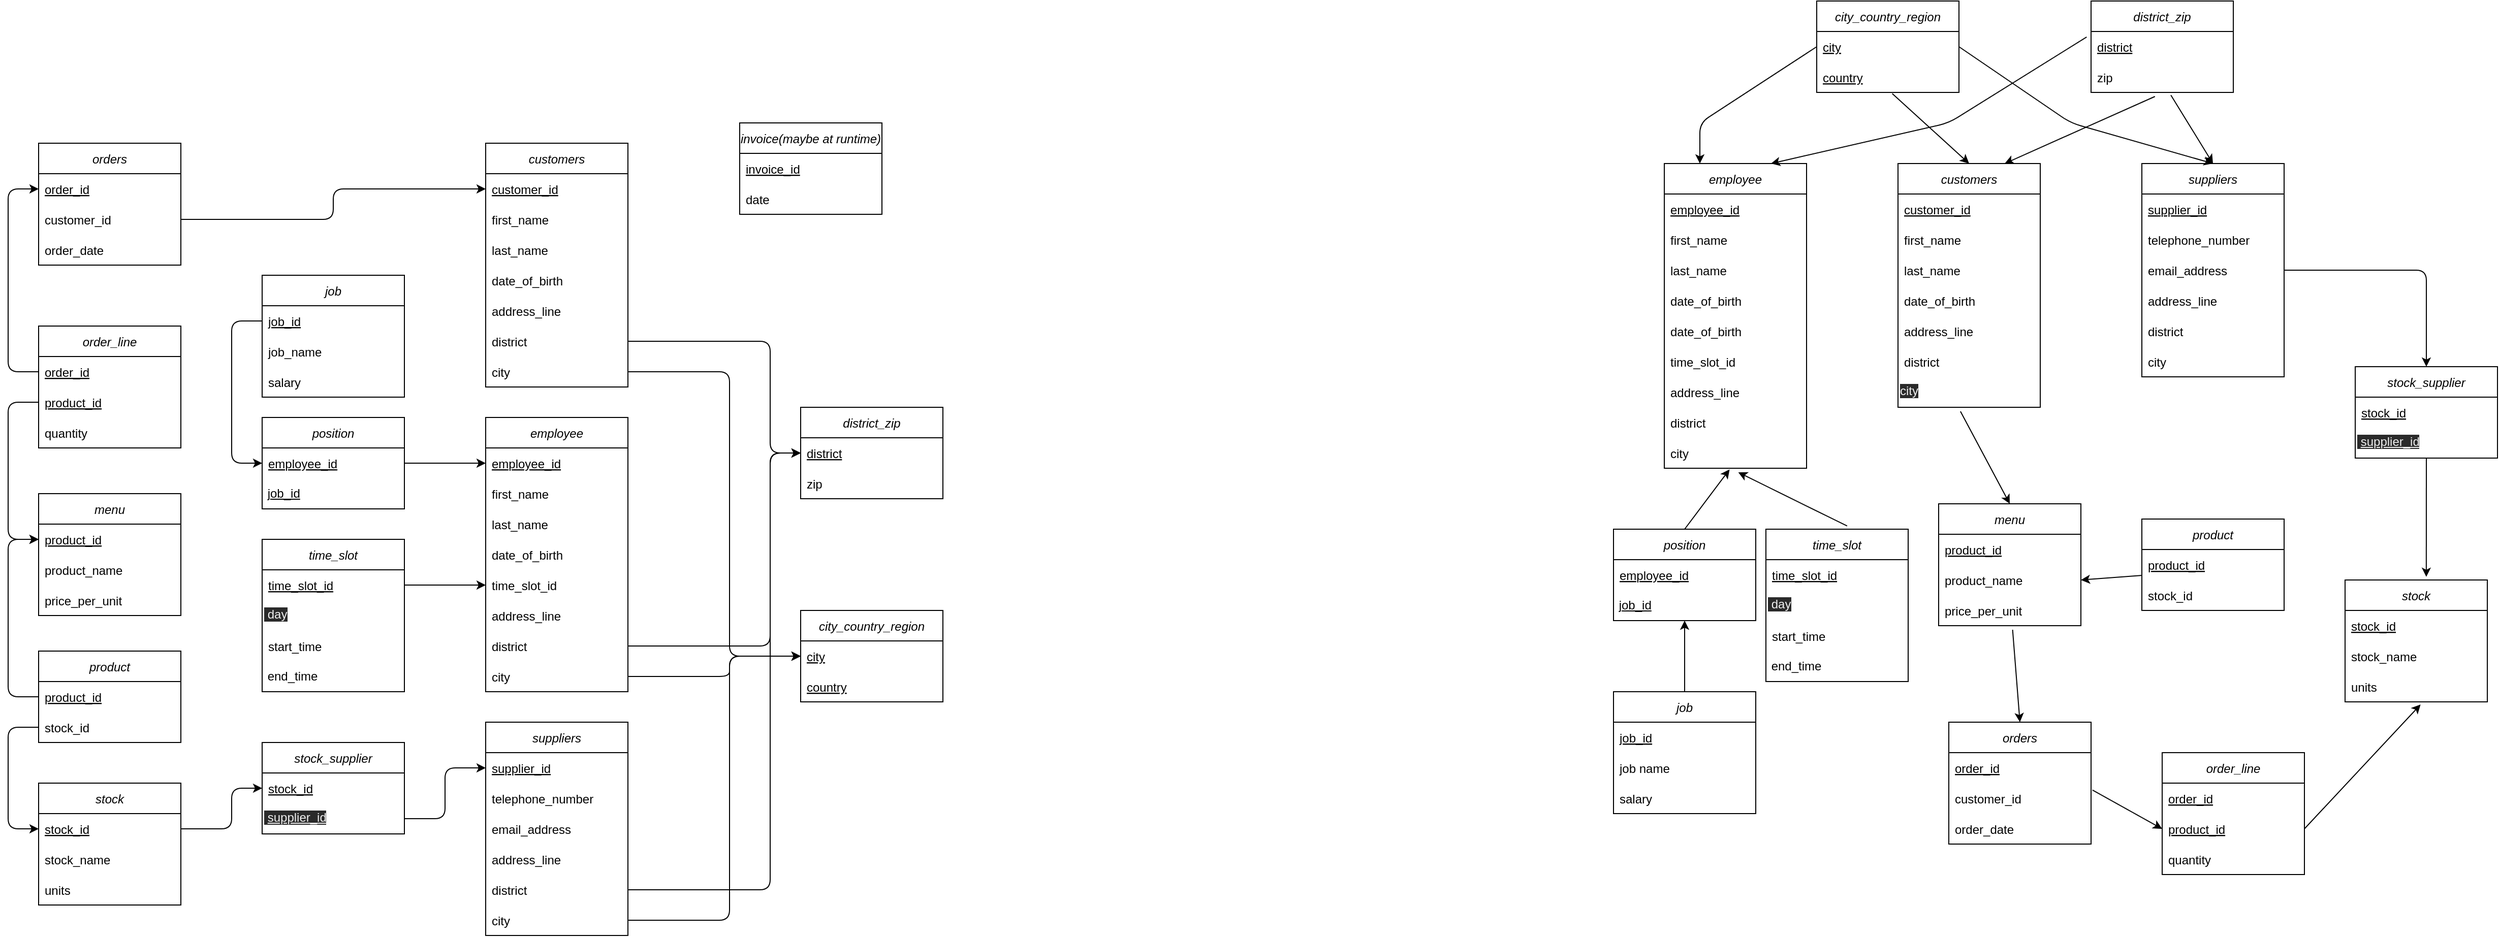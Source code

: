 <mxfile>
    <diagram id="sI-n7jS4sUp7vhx7FXdF" name="Page-1">
        <mxGraphModel dx="2190" dy="1251" grid="1" gridSize="10" guides="1" tooltips="1" connect="1" arrows="1" fold="1" page="1" pageScale="1" pageWidth="850" pageHeight="1100" math="0" shadow="0">
            <root>
                <mxCell id="0"/>
                <mxCell id="1" parent="0"/>
                <mxCell id="38" value="stock_supplier" style="swimlane;fontStyle=2;childLayout=stackLayout;horizontal=1;startSize=30;horizontalStack=0;resizeParent=1;resizeParentMax=0;resizeLast=0;collapsible=1;marginBottom=0;" parent="1" vertex="1">
                    <mxGeometry x="-440" y="740" width="140" height="90" as="geometry"/>
                </mxCell>
                <mxCell id="39" value="stock_id" style="text;strokeColor=none;fillColor=none;align=left;verticalAlign=middle;spacingLeft=4;spacingRight=4;overflow=hidden;points=[[0,0.5],[1,0.5]];portConstraint=eastwest;rotatable=0;fontStyle=4" parent="38" vertex="1">
                    <mxGeometry y="30" width="140" height="30" as="geometry"/>
                </mxCell>
                <mxCell id="171" value="&lt;span style=&quot;color: rgb(240 , 240 , 240) ; font-family: &amp;#34;helvetica&amp;#34; ; font-size: 12px ; font-style: normal ; font-weight: 400 ; letter-spacing: normal ; text-align: left ; text-indent: 0px ; text-transform: none ; word-spacing: 0px ; background-color: rgb(42 , 42 , 42) ; display: inline ; float: none&quot;&gt;&amp;nbsp;&lt;/span&gt;&lt;span style=&quot;color: rgb(240 , 240 , 240) ; font-family: &amp;#34;helvetica&amp;#34; ; font-size: 12px ; font-style: normal ; font-weight: 400 ; letter-spacing: normal ; text-align: left ; text-indent: 0px ; text-transform: none ; word-spacing: 0px ; background-color: rgb(42 , 42 , 42) ; text-decoration: underline ; display: inline ; float: none&quot;&gt;supplier_id&lt;/span&gt;" style="text;whiteSpace=wrap;html=1;" parent="38" vertex="1">
                    <mxGeometry y="60" width="140" height="30" as="geometry"/>
                </mxCell>
                <mxCell id="42" value="customers" style="swimlane;fontStyle=2;childLayout=stackLayout;horizontal=1;startSize=30;horizontalStack=0;resizeParent=1;resizeParentMax=0;resizeLast=0;collapsible=1;marginBottom=0;" parent="1" vertex="1">
                    <mxGeometry x="-220" y="150" width="140" height="240" as="geometry"/>
                </mxCell>
                <mxCell id="43" value="customer_id" style="text;strokeColor=none;fillColor=none;align=left;verticalAlign=middle;spacingLeft=4;spacingRight=4;overflow=hidden;points=[[0,0.5],[1,0.5]];portConstraint=eastwest;rotatable=0;fontStyle=4" parent="42" vertex="1">
                    <mxGeometry y="30" width="140" height="30" as="geometry"/>
                </mxCell>
                <mxCell id="44" value="first_name" style="text;strokeColor=none;fillColor=none;align=left;verticalAlign=middle;spacingLeft=4;spacingRight=4;overflow=hidden;points=[[0,0.5],[1,0.5]];portConstraint=eastwest;rotatable=0;" parent="42" vertex="1">
                    <mxGeometry y="60" width="140" height="30" as="geometry"/>
                </mxCell>
                <mxCell id="45" value="last_name" style="text;strokeColor=none;fillColor=none;align=left;verticalAlign=middle;spacingLeft=4;spacingRight=4;overflow=hidden;points=[[0,0.5],[1,0.5]];portConstraint=eastwest;rotatable=0;" parent="42" vertex="1">
                    <mxGeometry y="90" width="140" height="30" as="geometry"/>
                </mxCell>
                <mxCell id="90" value="date_of_birth" style="text;strokeColor=none;fillColor=none;align=left;verticalAlign=middle;spacingLeft=4;spacingRight=4;overflow=hidden;points=[[0,0.5],[1,0.5]];portConstraint=eastwest;rotatable=0;" parent="42" vertex="1">
                    <mxGeometry y="120" width="140" height="30" as="geometry"/>
                </mxCell>
                <mxCell id="88" value="address_line" style="text;strokeColor=none;fillColor=none;align=left;verticalAlign=middle;spacingLeft=4;spacingRight=4;overflow=hidden;points=[[0,0.5],[1,0.5]];portConstraint=eastwest;rotatable=0;" parent="42" vertex="1">
                    <mxGeometry y="150" width="140" height="30" as="geometry"/>
                </mxCell>
                <mxCell id="89" value="district" style="text;strokeColor=none;fillColor=none;align=left;verticalAlign=middle;spacingLeft=4;spacingRight=4;overflow=hidden;points=[[0,0.5],[1,0.5]];portConstraint=eastwest;rotatable=0;" parent="42" vertex="1">
                    <mxGeometry y="180" width="140" height="30" as="geometry"/>
                </mxCell>
                <mxCell id="PGJbECoelIM33AJ4VTws-260" value="city" style="text;strokeColor=none;fillColor=none;align=left;verticalAlign=middle;spacingLeft=4;spacingRight=4;overflow=hidden;points=[[0,0.5],[1,0.5]];portConstraint=eastwest;rotatable=0;" parent="42" vertex="1">
                    <mxGeometry y="210" width="140" height="30" as="geometry"/>
                </mxCell>
                <mxCell id="50" value="suppliers" style="swimlane;fontStyle=2;childLayout=stackLayout;horizontal=1;startSize=30;horizontalStack=0;resizeParent=1;resizeParentMax=0;resizeLast=0;collapsible=1;marginBottom=0;" parent="1" vertex="1">
                    <mxGeometry x="-220" y="720" width="140" height="210" as="geometry"/>
                </mxCell>
                <mxCell id="51" value="supplier_id" style="text;strokeColor=none;fillColor=none;align=left;verticalAlign=middle;spacingLeft=4;spacingRight=4;overflow=hidden;points=[[0,0.5],[1,0.5]];portConstraint=eastwest;rotatable=0;fontStyle=4" parent="50" vertex="1">
                    <mxGeometry y="30" width="140" height="30" as="geometry"/>
                </mxCell>
                <mxCell id="52" value="telephone_number" style="text;strokeColor=none;fillColor=none;align=left;verticalAlign=middle;spacingLeft=4;spacingRight=4;overflow=hidden;points=[[0,0.5],[1,0.5]];portConstraint=eastwest;rotatable=0;" parent="50" vertex="1">
                    <mxGeometry y="60" width="140" height="30" as="geometry"/>
                </mxCell>
                <mxCell id="53" value="email_address" style="text;strokeColor=none;fillColor=none;align=left;verticalAlign=middle;spacingLeft=4;spacingRight=4;overflow=hidden;points=[[0,0.5],[1,0.5]];portConstraint=eastwest;rotatable=0;" parent="50" vertex="1">
                    <mxGeometry y="90" width="140" height="30" as="geometry"/>
                </mxCell>
                <mxCell id="119" value="address_line" style="text;strokeColor=none;fillColor=none;align=left;verticalAlign=middle;spacingLeft=4;spacingRight=4;overflow=hidden;points=[[0,0.5],[1,0.5]];portConstraint=eastwest;rotatable=0;" parent="50" vertex="1">
                    <mxGeometry y="120" width="140" height="30" as="geometry"/>
                </mxCell>
                <mxCell id="125" value="district" style="text;strokeColor=none;fillColor=none;align=left;verticalAlign=middle;spacingLeft=4;spacingRight=4;overflow=hidden;points=[[0,0.5],[1,0.5]];portConstraint=eastwest;rotatable=0;" parent="50" vertex="1">
                    <mxGeometry y="150" width="140" height="30" as="geometry"/>
                </mxCell>
                <mxCell id="126" value="city" style="text;strokeColor=none;fillColor=none;align=left;verticalAlign=middle;spacingLeft=4;spacingRight=4;overflow=hidden;points=[[0,0.5],[1,0.5]];portConstraint=eastwest;rotatable=0;" parent="50" vertex="1">
                    <mxGeometry y="180" width="140" height="30" as="geometry"/>
                </mxCell>
                <mxCell id="66" value="district_zip" style="swimlane;fontStyle=2;childLayout=stackLayout;horizontal=1;startSize=30;horizontalStack=0;resizeParent=1;resizeParentMax=0;resizeLast=0;collapsible=1;marginBottom=0;" parent="1" vertex="1">
                    <mxGeometry x="90" y="410" width="140" height="90" as="geometry"/>
                </mxCell>
                <mxCell id="67" value="district" style="text;strokeColor=none;fillColor=none;align=left;verticalAlign=middle;spacingLeft=4;spacingRight=4;overflow=hidden;points=[[0,0.5],[1,0.5]];portConstraint=eastwest;rotatable=0;fontStyle=4" parent="66" vertex="1">
                    <mxGeometry y="30" width="140" height="30" as="geometry"/>
                </mxCell>
                <mxCell id="68" value="zip" style="text;strokeColor=none;fillColor=none;align=left;verticalAlign=middle;spacingLeft=4;spacingRight=4;overflow=hidden;points=[[0,0.5],[1,0.5]];portConstraint=eastwest;rotatable=0;" parent="66" vertex="1">
                    <mxGeometry y="60" width="140" height="30" as="geometry"/>
                </mxCell>
                <mxCell id="71" value="orders" style="swimlane;fontStyle=2;childLayout=stackLayout;horizontal=1;startSize=30;horizontalStack=0;resizeParent=1;resizeParentMax=0;resizeLast=0;collapsible=1;marginBottom=0;" parent="1" vertex="1">
                    <mxGeometry x="-660" y="150" width="140" height="120" as="geometry"/>
                </mxCell>
                <mxCell id="72" value="order_id" style="text;strokeColor=none;fillColor=none;align=left;verticalAlign=middle;spacingLeft=4;spacingRight=4;overflow=hidden;points=[[0,0.5],[1,0.5]];portConstraint=eastwest;rotatable=0;fontStyle=4" parent="71" vertex="1">
                    <mxGeometry y="30" width="140" height="30" as="geometry"/>
                </mxCell>
                <mxCell id="135" value="customer_id" style="text;strokeColor=none;fillColor=none;align=left;verticalAlign=middle;spacingLeft=4;spacingRight=4;overflow=hidden;points=[[0,0.5],[1,0.5]];portConstraint=eastwest;rotatable=0;" parent="71" vertex="1">
                    <mxGeometry y="60" width="140" height="30" as="geometry"/>
                </mxCell>
                <mxCell id="73" value="order_date" style="text;strokeColor=none;fillColor=none;align=left;verticalAlign=middle;spacingLeft=4;spacingRight=4;overflow=hidden;points=[[0,0.5],[1,0.5]];portConstraint=eastwest;rotatable=0;" parent="71" vertex="1">
                    <mxGeometry y="90" width="140" height="30" as="geometry"/>
                </mxCell>
                <mxCell id="83" value="menu" style="swimlane;fontStyle=2;childLayout=stackLayout;horizontal=1;startSize=30;horizontalStack=0;resizeParent=1;resizeParentMax=0;resizeLast=0;collapsible=1;marginBottom=0;" parent="1" vertex="1">
                    <mxGeometry x="-660" y="495" width="140" height="120" as="geometry"/>
                </mxCell>
                <mxCell id="141" value="product_id" style="text;strokeColor=none;fillColor=none;align=left;verticalAlign=middle;spacingLeft=4;spacingRight=4;overflow=hidden;points=[[0,0.5],[1,0.5]];portConstraint=eastwest;rotatable=0;fontStyle=4" parent="83" vertex="1">
                    <mxGeometry y="30" width="140" height="30" as="geometry"/>
                </mxCell>
                <mxCell id="85" value="product_name" style="text;strokeColor=none;fillColor=none;align=left;verticalAlign=middle;spacingLeft=4;spacingRight=4;overflow=hidden;points=[[0,0.5],[1,0.5]];portConstraint=eastwest;rotatable=0;" parent="83" vertex="1">
                    <mxGeometry y="60" width="140" height="30" as="geometry"/>
                </mxCell>
                <mxCell id="86" value="price_per_unit" style="text;strokeColor=none;fillColor=none;align=left;verticalAlign=middle;spacingLeft=4;spacingRight=4;overflow=hidden;points=[[0,0.5],[1,0.5]];portConstraint=eastwest;rotatable=0;" parent="83" vertex="1">
                    <mxGeometry y="90" width="140" height="30" as="geometry"/>
                </mxCell>
                <mxCell id="105" value="time_slot" style="swimlane;fontStyle=2;childLayout=stackLayout;horizontal=1;startSize=30;horizontalStack=0;resizeParent=1;resizeParentMax=0;resizeLast=0;collapsible=1;marginBottom=0;" parent="1" vertex="1">
                    <mxGeometry x="-440" y="540" width="140" height="150" as="geometry"/>
                </mxCell>
                <mxCell id="106" value="time_slot_id" style="text;strokeColor=none;fillColor=none;align=left;verticalAlign=middle;spacingLeft=4;spacingRight=4;overflow=hidden;points=[[0,0.5],[1,0.5]];portConstraint=eastwest;rotatable=0;fontStyle=4" parent="105" vertex="1">
                    <mxGeometry y="30" width="140" height="30" as="geometry"/>
                </mxCell>
                <mxCell id="112" value="&lt;span style=&quot;color: rgb(240 , 240 , 240) ; font-family: &amp;#34;helvetica&amp;#34; ; font-size: 12px ; font-style: normal ; font-weight: 400 ; letter-spacing: normal ; text-align: left ; text-indent: 0px ; text-transform: none ; word-spacing: 0px ; background-color: rgb(42 , 42 , 42) ; display: inline ; float: none&quot;&gt;&amp;nbsp;&lt;/span&gt;&lt;span style=&quot;color: rgb(240 , 240 , 240) ; font-family: &amp;#34;helvetica&amp;#34; ; font-size: 12px ; font-style: normal ; font-weight: 400 ; letter-spacing: normal ; text-align: left ; text-indent: 0px ; text-transform: none ; word-spacing: 0px ; background-color: rgb(42 , 42 , 42) ; display: inline ; float: none&quot;&gt;day&lt;/span&gt;" style="text;whiteSpace=wrap;html=1;" parent="105" vertex="1">
                    <mxGeometry y="60" width="140" height="30" as="geometry"/>
                </mxCell>
                <mxCell id="107" value="start_time" style="text;strokeColor=none;fillColor=none;align=left;verticalAlign=middle;spacingLeft=4;spacingRight=4;overflow=hidden;points=[[0,0.5],[1,0.5]];portConstraint=eastwest;rotatable=0;" parent="105" vertex="1">
                    <mxGeometry y="90" width="140" height="30" as="geometry"/>
                </mxCell>
                <mxCell id="108" value="&amp;nbsp;end_time" style="text;html=1;strokeColor=none;fillColor=none;align=left;verticalAlign=middle;whiteSpace=wrap;rounded=0;" parent="105" vertex="1">
                    <mxGeometry y="120" width="140" height="30" as="geometry"/>
                </mxCell>
                <mxCell id="131" value="city_country_region" style="swimlane;fontStyle=2;childLayout=stackLayout;horizontal=1;startSize=30;horizontalStack=0;resizeParent=1;resizeParentMax=0;resizeLast=0;collapsible=1;marginBottom=0;" parent="1" vertex="1">
                    <mxGeometry x="90" y="610" width="140" height="90" as="geometry"/>
                </mxCell>
                <mxCell id="132" value="city" style="text;strokeColor=none;fillColor=none;align=left;verticalAlign=middle;spacingLeft=4;spacingRight=4;overflow=hidden;points=[[0,0.5],[1,0.5]];portConstraint=eastwest;rotatable=0;fontStyle=4" parent="131" vertex="1">
                    <mxGeometry y="30" width="140" height="30" as="geometry"/>
                </mxCell>
                <mxCell id="133" value="country" style="text;strokeColor=none;fillColor=none;align=left;verticalAlign=middle;spacingLeft=4;spacingRight=4;overflow=hidden;points=[[0,0.5],[1,0.5]];portConstraint=eastwest;rotatable=0;fontStyle=4" parent="131" vertex="1">
                    <mxGeometry y="60" width="140" height="30" as="geometry"/>
                </mxCell>
                <mxCell id="137" value="invoice(maybe at runtime)" style="swimlane;fontStyle=2;childLayout=stackLayout;horizontal=1;startSize=30;horizontalStack=0;resizeParent=1;resizeParentMax=0;resizeLast=0;collapsible=1;marginBottom=0;" parent="1" vertex="1">
                    <mxGeometry x="30" y="130" width="140" height="90" as="geometry"/>
                </mxCell>
                <mxCell id="138" value="invoice_id" style="text;strokeColor=none;fillColor=none;align=left;verticalAlign=middle;spacingLeft=4;spacingRight=4;overflow=hidden;points=[[0,0.5],[1,0.5]];portConstraint=eastwest;rotatable=0;fontStyle=4" parent="137" vertex="1">
                    <mxGeometry y="30" width="140" height="30" as="geometry"/>
                </mxCell>
                <mxCell id="139" value="date" style="text;strokeColor=none;fillColor=none;align=left;verticalAlign=middle;spacingLeft=4;spacingRight=4;overflow=hidden;points=[[0,0.5],[1,0.5]];portConstraint=eastwest;rotatable=0;" parent="137" vertex="1">
                    <mxGeometry y="60" width="140" height="30" as="geometry"/>
                </mxCell>
                <mxCell id="142" value="order_line" style="swimlane;fontStyle=2;childLayout=stackLayout;horizontal=1;startSize=30;horizontalStack=0;resizeParent=1;resizeParentMax=0;resizeLast=0;collapsible=1;marginBottom=0;" parent="1" vertex="1">
                    <mxGeometry x="-660" y="330" width="140" height="120" as="geometry"/>
                </mxCell>
                <mxCell id="143" value="order_id" style="text;strokeColor=none;fillColor=none;align=left;verticalAlign=middle;spacingLeft=4;spacingRight=4;overflow=hidden;points=[[0,0.5],[1,0.5]];portConstraint=eastwest;rotatable=0;fontStyle=4" parent="142" vertex="1">
                    <mxGeometry y="30" width="140" height="30" as="geometry"/>
                </mxCell>
                <mxCell id="144" value="product_id" style="text;strokeColor=none;fillColor=none;align=left;verticalAlign=middle;spacingLeft=4;spacingRight=4;overflow=hidden;points=[[0,0.5],[1,0.5]];portConstraint=eastwest;rotatable=0;fontStyle=4" parent="142" vertex="1">
                    <mxGeometry y="60" width="140" height="30" as="geometry"/>
                </mxCell>
                <mxCell id="145" value="quantity" style="text;strokeColor=none;fillColor=none;align=left;verticalAlign=middle;spacingLeft=4;spacingRight=4;overflow=hidden;points=[[0,0.5],[1,0.5]];portConstraint=eastwest;rotatable=0;" parent="142" vertex="1">
                    <mxGeometry y="90" width="140" height="30" as="geometry"/>
                </mxCell>
                <object label="employee" test="stuff" placeholders="1" test2="test2" id="157">
                    <mxCell style="swimlane;fontStyle=2;childLayout=stackLayout;horizontal=1;startSize=30;horizontalStack=0;resizeParent=1;resizeParentMax=0;resizeLast=0;collapsible=1;marginBottom=0;" parent="1" vertex="1">
                        <mxGeometry x="-220" y="420" width="140" height="270" as="geometry">
                            <mxRectangle x="130" y="120" width="80" height="30" as="alternateBounds"/>
                        </mxGeometry>
                    </mxCell>
                </object>
                <mxCell id="158" value="employee_id" style="text;strokeColor=none;fillColor=none;align=left;verticalAlign=middle;spacingLeft=4;spacingRight=4;overflow=hidden;points=[[0,0.5],[1,0.5]];portConstraint=eastwest;rotatable=0;fontStyle=4" parent="157" vertex="1">
                    <mxGeometry y="30" width="140" height="30" as="geometry"/>
                </mxCell>
                <mxCell id="159" value="first_name" style="text;strokeColor=none;fillColor=none;align=left;verticalAlign=middle;spacingLeft=4;spacingRight=4;overflow=hidden;points=[[0,0.5],[1,0.5]];portConstraint=eastwest;rotatable=0;" parent="157" vertex="1">
                    <mxGeometry y="60" width="140" height="30" as="geometry"/>
                </mxCell>
                <mxCell id="160" value="last_name" style="text;strokeColor=none;fillColor=none;align=left;verticalAlign=middle;spacingLeft=4;spacingRight=4;overflow=hidden;points=[[0,0.5],[1,0.5]];portConstraint=eastwest;rotatable=0;" parent="157" vertex="1">
                    <mxGeometry y="90" width="140" height="30" as="geometry"/>
                </mxCell>
                <mxCell id="161" value="date_of_birth" style="text;strokeColor=none;fillColor=none;align=left;verticalAlign=middle;spacingLeft=4;spacingRight=4;overflow=hidden;points=[[0,0.5],[1,0.5]];portConstraint=eastwest;rotatable=0;" parent="157" vertex="1">
                    <mxGeometry y="120" width="140" height="30" as="geometry"/>
                </mxCell>
                <mxCell id="163" value="time_slot_id" style="text;strokeColor=none;fillColor=none;align=left;verticalAlign=middle;spacingLeft=4;spacingRight=4;overflow=hidden;points=[[0,0.5],[1,0.5]];portConstraint=eastwest;rotatable=0;" parent="157" vertex="1">
                    <mxGeometry y="150" width="140" height="30" as="geometry"/>
                </mxCell>
                <mxCell id="164" value="address_line" style="text;strokeColor=none;fillColor=none;align=left;verticalAlign=middle;spacingLeft=4;spacingRight=4;overflow=hidden;points=[[0,0.5],[1,0.5]];portConstraint=eastwest;rotatable=0;" parent="157" vertex="1">
                    <mxGeometry y="180" width="140" height="30" as="geometry"/>
                </mxCell>
                <mxCell id="165" value="district" style="text;strokeColor=none;fillColor=none;align=left;verticalAlign=middle;spacingLeft=4;spacingRight=4;overflow=hidden;points=[[0,0.5],[1,0.5]];portConstraint=eastwest;rotatable=0;" parent="157" vertex="1">
                    <mxGeometry y="210" width="140" height="30" as="geometry"/>
                </mxCell>
                <mxCell id="167" value="city" style="text;strokeColor=none;fillColor=none;align=left;verticalAlign=middle;spacingLeft=4;spacingRight=4;overflow=hidden;points=[[0,0.5],[1,0.5]];portConstraint=eastwest;rotatable=0;" parent="157" vertex="1">
                    <mxGeometry y="240" width="140" height="30" as="geometry"/>
                </mxCell>
                <mxCell id="168" value="position" style="swimlane;fontStyle=2;childLayout=stackLayout;horizontal=1;startSize=30;horizontalStack=0;resizeParent=1;resizeParentMax=0;resizeLast=0;collapsible=1;marginBottom=0;" parent="1" vertex="1">
                    <mxGeometry x="-440" y="420" width="140" height="90" as="geometry"/>
                </mxCell>
                <mxCell id="169" value="employee_id" style="text;strokeColor=none;fillColor=none;align=left;verticalAlign=middle;spacingLeft=4;spacingRight=4;overflow=hidden;points=[[0,0.5],[1,0.5]];portConstraint=eastwest;rotatable=0;fontStyle=4" parent="168" vertex="1">
                    <mxGeometry y="30" width="140" height="30" as="geometry"/>
                </mxCell>
                <mxCell id="170" value="&amp;nbsp;&lt;u&gt;job_id&lt;/u&gt;" style="text;html=1;strokeColor=none;fillColor=none;align=left;verticalAlign=middle;whiteSpace=wrap;rounded=0;" parent="168" vertex="1">
                    <mxGeometry y="60" width="140" height="30" as="geometry"/>
                </mxCell>
                <mxCell id="172" value="product" style="swimlane;fontStyle=2;childLayout=stackLayout;horizontal=1;startSize=30;horizontalStack=0;resizeParent=1;resizeParentMax=0;resizeLast=0;collapsible=1;marginBottom=0;" parent="1" vertex="1">
                    <mxGeometry x="-660" y="650" width="140" height="90" as="geometry"/>
                </mxCell>
                <mxCell id="173" value="product_id" style="text;strokeColor=none;fillColor=none;align=left;verticalAlign=middle;spacingLeft=4;spacingRight=4;overflow=hidden;points=[[0,0.5],[1,0.5]];portConstraint=eastwest;rotatable=0;fontStyle=4" parent="172" vertex="1">
                    <mxGeometry y="30" width="140" height="30" as="geometry"/>
                </mxCell>
                <mxCell id="174" value="stock_id" style="text;strokeColor=none;fillColor=none;align=left;verticalAlign=middle;spacingLeft=4;spacingRight=4;overflow=hidden;points=[[0,0.5],[1,0.5]];portConstraint=eastwest;rotatable=0;" parent="172" vertex="1">
                    <mxGeometry y="60" width="140" height="30" as="geometry"/>
                </mxCell>
                <mxCell id="176" value="job" style="swimlane;fontStyle=2;childLayout=stackLayout;horizontal=1;startSize=30;horizontalStack=0;resizeParent=1;resizeParentMax=0;resizeLast=0;collapsible=1;marginBottom=0;" parent="1" vertex="1">
                    <mxGeometry x="-440" y="280" width="140" height="120" as="geometry"/>
                </mxCell>
                <mxCell id="177" value="job_id" style="text;strokeColor=none;fillColor=none;align=left;verticalAlign=middle;spacingLeft=4;spacingRight=4;overflow=hidden;points=[[0,0.5],[1,0.5]];portConstraint=eastwest;rotatable=0;fontStyle=4" parent="176" vertex="1">
                    <mxGeometry y="30" width="140" height="30" as="geometry"/>
                </mxCell>
                <mxCell id="180" value="job_name" style="text;strokeColor=none;fillColor=none;align=left;verticalAlign=middle;spacingLeft=4;spacingRight=4;overflow=hidden;points=[[0,0.5],[1,0.5]];portConstraint=eastwest;rotatable=0;fontStyle=0" parent="176" vertex="1">
                    <mxGeometry y="60" width="140" height="30" as="geometry"/>
                </mxCell>
                <mxCell id="179" value="salary" style="text;strokeColor=none;fillColor=none;align=left;verticalAlign=middle;spacingLeft=4;spacingRight=4;overflow=hidden;points=[[0,0.5],[1,0.5]];portConstraint=eastwest;rotatable=0;" parent="176" vertex="1">
                    <mxGeometry y="90" width="140" height="30" as="geometry"/>
                </mxCell>
                <mxCell id="182" value="stock" style="swimlane;fontStyle=2;childLayout=stackLayout;horizontal=1;startSize=30;horizontalStack=0;resizeParent=1;resizeParentMax=0;resizeLast=0;collapsible=1;marginBottom=0;" parent="1" vertex="1">
                    <mxGeometry x="-660" y="780" width="140" height="120" as="geometry"/>
                </mxCell>
                <mxCell id="183" value="stock_id" style="text;strokeColor=none;fillColor=none;align=left;verticalAlign=middle;spacingLeft=4;spacingRight=4;overflow=hidden;points=[[0,0.5],[1,0.5]];portConstraint=eastwest;rotatable=0;fontStyle=4" parent="182" vertex="1">
                    <mxGeometry y="30" width="140" height="30" as="geometry"/>
                </mxCell>
                <mxCell id="185" value="stock_name" style="text;strokeColor=none;fillColor=none;align=left;verticalAlign=middle;spacingLeft=4;spacingRight=4;overflow=hidden;points=[[0,0.5],[1,0.5]];portConstraint=eastwest;rotatable=0;fontStyle=0" parent="182" vertex="1">
                    <mxGeometry y="60" width="140" height="30" as="geometry"/>
                </mxCell>
                <mxCell id="186" value="units" style="text;strokeColor=none;fillColor=none;align=left;verticalAlign=middle;spacingLeft=4;spacingRight=4;overflow=hidden;points=[[0,0.5],[1,0.5]];portConstraint=eastwest;rotatable=0;fontStyle=0" parent="182" vertex="1">
                    <mxGeometry y="90" width="140" height="30" as="geometry"/>
                </mxCell>
                <mxCell id="187" value="stock_supplier" style="swimlane;fontStyle=2;childLayout=stackLayout;horizontal=1;startSize=30;horizontalStack=0;resizeParent=1;resizeParentMax=0;resizeLast=0;collapsible=1;marginBottom=0;" parent="1" vertex="1">
                    <mxGeometry x="1620" y="370" width="140" height="90" as="geometry"/>
                </mxCell>
                <mxCell id="188" value="stock_id" style="text;strokeColor=none;fillColor=none;align=left;verticalAlign=middle;spacingLeft=4;spacingRight=4;overflow=hidden;points=[[0,0.5],[1,0.5]];portConstraint=eastwest;rotatable=0;fontStyle=4" parent="187" vertex="1">
                    <mxGeometry y="30" width="140" height="30" as="geometry"/>
                </mxCell>
                <mxCell id="189" value="&lt;span style=&quot;color: rgb(240 , 240 , 240) ; font-family: &amp;#34;helvetica&amp;#34; ; font-size: 12px ; font-style: normal ; font-weight: 400 ; letter-spacing: normal ; text-align: left ; text-indent: 0px ; text-transform: none ; word-spacing: 0px ; background-color: rgb(42 , 42 , 42) ; display: inline ; float: none&quot;&gt;&amp;nbsp;&lt;/span&gt;&lt;span style=&quot;color: rgb(240 , 240 , 240) ; font-family: &amp;#34;helvetica&amp;#34; ; font-size: 12px ; font-style: normal ; font-weight: 400 ; letter-spacing: normal ; text-align: left ; text-indent: 0px ; text-transform: none ; word-spacing: 0px ; background-color: rgb(42 , 42 , 42) ; text-decoration: underline ; display: inline ; float: none&quot;&gt;supplier_id&lt;/span&gt;" style="text;whiteSpace=wrap;html=1;" parent="187" vertex="1">
                    <mxGeometry y="60" width="140" height="30" as="geometry"/>
                </mxCell>
                <mxCell id="190" value="customers" style="swimlane;fontStyle=2;childLayout=stackLayout;horizontal=1;startSize=30;horizontalStack=0;resizeParent=1;resizeParentMax=0;resizeLast=0;collapsible=1;marginBottom=0;" parent="1" vertex="1">
                    <mxGeometry x="1170" y="170" width="140" height="240" as="geometry"/>
                </mxCell>
                <mxCell id="191" value="customer_id" style="text;strokeColor=none;fillColor=none;align=left;verticalAlign=middle;spacingLeft=4;spacingRight=4;overflow=hidden;points=[[0,0.5],[1,0.5]];portConstraint=eastwest;rotatable=0;fontStyle=4" parent="190" vertex="1">
                    <mxGeometry y="30" width="140" height="30" as="geometry"/>
                </mxCell>
                <mxCell id="192" value="first_name" style="text;strokeColor=none;fillColor=none;align=left;verticalAlign=middle;spacingLeft=4;spacingRight=4;overflow=hidden;points=[[0,0.5],[1,0.5]];portConstraint=eastwest;rotatable=0;" parent="190" vertex="1">
                    <mxGeometry y="60" width="140" height="30" as="geometry"/>
                </mxCell>
                <mxCell id="193" value="last_name" style="text;strokeColor=none;fillColor=none;align=left;verticalAlign=middle;spacingLeft=4;spacingRight=4;overflow=hidden;points=[[0,0.5],[1,0.5]];portConstraint=eastwest;rotatable=0;" parent="190" vertex="1">
                    <mxGeometry y="90" width="140" height="30" as="geometry"/>
                </mxCell>
                <mxCell id="194" value="date_of_birth" style="text;strokeColor=none;fillColor=none;align=left;verticalAlign=middle;spacingLeft=4;spacingRight=4;overflow=hidden;points=[[0,0.5],[1,0.5]];portConstraint=eastwest;rotatable=0;" parent="190" vertex="1">
                    <mxGeometry y="120" width="140" height="30" as="geometry"/>
                </mxCell>
                <mxCell id="195" value="address_line" style="text;strokeColor=none;fillColor=none;align=left;verticalAlign=middle;spacingLeft=4;spacingRight=4;overflow=hidden;points=[[0,0.5],[1,0.5]];portConstraint=eastwest;rotatable=0;" parent="190" vertex="1">
                    <mxGeometry y="150" width="140" height="30" as="geometry"/>
                </mxCell>
                <mxCell id="196" value="district" style="text;strokeColor=none;fillColor=none;align=left;verticalAlign=middle;spacingLeft=4;spacingRight=4;overflow=hidden;points=[[0,0.5],[1,0.5]];portConstraint=eastwest;rotatable=0;" parent="190" vertex="1">
                    <mxGeometry y="180" width="140" height="30" as="geometry"/>
                </mxCell>
                <mxCell id="259" value="&lt;span style=&quot;color: rgb(240 , 240 , 240) ; font-family: &amp;#34;helvetica&amp;#34; ; font-size: 12px ; font-style: normal ; font-weight: 400 ; letter-spacing: normal ; text-align: left ; text-indent: 0px ; text-transform: none ; word-spacing: 0px ; background-color: rgb(42 , 42 , 42) ; display: inline ; float: none&quot;&gt;city&lt;/span&gt;" style="text;whiteSpace=wrap;html=1;" parent="190" vertex="1">
                    <mxGeometry y="210" width="140" height="30" as="geometry"/>
                </mxCell>
                <mxCell id="197" value="suppliers" style="swimlane;fontStyle=2;childLayout=stackLayout;horizontal=1;startSize=30;horizontalStack=0;resizeParent=1;resizeParentMax=0;resizeLast=0;collapsible=1;marginBottom=0;" parent="1" vertex="1">
                    <mxGeometry x="1410" y="170" width="140" height="210" as="geometry"/>
                </mxCell>
                <mxCell id="198" value="supplier_id" style="text;strokeColor=none;fillColor=none;align=left;verticalAlign=middle;spacingLeft=4;spacingRight=4;overflow=hidden;points=[[0,0.5],[1,0.5]];portConstraint=eastwest;rotatable=0;fontStyle=4" parent="197" vertex="1">
                    <mxGeometry y="30" width="140" height="30" as="geometry"/>
                </mxCell>
                <mxCell id="199" value="telephone_number" style="text;strokeColor=none;fillColor=none;align=left;verticalAlign=middle;spacingLeft=4;spacingRight=4;overflow=hidden;points=[[0,0.5],[1,0.5]];portConstraint=eastwest;rotatable=0;" parent="197" vertex="1">
                    <mxGeometry y="60" width="140" height="30" as="geometry"/>
                </mxCell>
                <mxCell id="200" value="email_address" style="text;strokeColor=none;fillColor=none;align=left;verticalAlign=middle;spacingLeft=4;spacingRight=4;overflow=hidden;points=[[0,0.5],[1,0.5]];portConstraint=eastwest;rotatable=0;" parent="197" vertex="1">
                    <mxGeometry y="90" width="140" height="30" as="geometry"/>
                </mxCell>
                <mxCell id="201" value="address_line" style="text;strokeColor=none;fillColor=none;align=left;verticalAlign=middle;spacingLeft=4;spacingRight=4;overflow=hidden;points=[[0,0.5],[1,0.5]];portConstraint=eastwest;rotatable=0;" parent="197" vertex="1">
                    <mxGeometry y="120" width="140" height="30" as="geometry"/>
                </mxCell>
                <mxCell id="202" value="district" style="text;strokeColor=none;fillColor=none;align=left;verticalAlign=middle;spacingLeft=4;spacingRight=4;overflow=hidden;points=[[0,0.5],[1,0.5]];portConstraint=eastwest;rotatable=0;" parent="197" vertex="1">
                    <mxGeometry y="150" width="140" height="30" as="geometry"/>
                </mxCell>
                <mxCell id="203" value="city" style="text;strokeColor=none;fillColor=none;align=left;verticalAlign=middle;spacingLeft=4;spacingRight=4;overflow=hidden;points=[[0,0.5],[1,0.5]];portConstraint=eastwest;rotatable=0;" parent="197" vertex="1">
                    <mxGeometry y="180" width="140" height="30" as="geometry"/>
                </mxCell>
                <mxCell id="204" value="district_zip" style="swimlane;fontStyle=2;childLayout=stackLayout;horizontal=1;startSize=30;horizontalStack=0;resizeParent=1;resizeParentMax=0;resizeLast=0;collapsible=1;marginBottom=0;" parent="1" vertex="1">
                    <mxGeometry x="1360" y="10" width="140" height="90" as="geometry"/>
                </mxCell>
                <mxCell id="205" value="district" style="text;strokeColor=none;fillColor=none;align=left;verticalAlign=middle;spacingLeft=4;spacingRight=4;overflow=hidden;points=[[0,0.5],[1,0.5]];portConstraint=eastwest;rotatable=0;fontStyle=4" parent="204" vertex="1">
                    <mxGeometry y="30" width="140" height="30" as="geometry"/>
                </mxCell>
                <mxCell id="206" value="zip" style="text;strokeColor=none;fillColor=none;align=left;verticalAlign=middle;spacingLeft=4;spacingRight=4;overflow=hidden;points=[[0,0.5],[1,0.5]];portConstraint=eastwest;rotatable=0;" parent="204" vertex="1">
                    <mxGeometry y="60" width="140" height="30" as="geometry"/>
                </mxCell>
                <mxCell id="207" value="orders" style="swimlane;fontStyle=2;childLayout=stackLayout;horizontal=1;startSize=30;horizontalStack=0;resizeParent=1;resizeParentMax=0;resizeLast=0;collapsible=1;marginBottom=0;" parent="1" vertex="1">
                    <mxGeometry x="1220" y="720" width="140" height="120" as="geometry"/>
                </mxCell>
                <mxCell id="208" value="order_id" style="text;strokeColor=none;fillColor=none;align=left;verticalAlign=middle;spacingLeft=4;spacingRight=4;overflow=hidden;points=[[0,0.5],[1,0.5]];portConstraint=eastwest;rotatable=0;fontStyle=4" parent="207" vertex="1">
                    <mxGeometry y="30" width="140" height="30" as="geometry"/>
                </mxCell>
                <mxCell id="209" value="customer_id" style="text;strokeColor=none;fillColor=none;align=left;verticalAlign=middle;spacingLeft=4;spacingRight=4;overflow=hidden;points=[[0,0.5],[1,0.5]];portConstraint=eastwest;rotatable=0;" parent="207" vertex="1">
                    <mxGeometry y="60" width="140" height="30" as="geometry"/>
                </mxCell>
                <mxCell id="210" value="order_date" style="text;strokeColor=none;fillColor=none;align=left;verticalAlign=middle;spacingLeft=4;spacingRight=4;overflow=hidden;points=[[0,0.5],[1,0.5]];portConstraint=eastwest;rotatable=0;" parent="207" vertex="1">
                    <mxGeometry y="90" width="140" height="30" as="geometry"/>
                </mxCell>
                <mxCell id="211" value="menu" style="swimlane;fontStyle=2;childLayout=stackLayout;horizontal=1;startSize=30;horizontalStack=0;resizeParent=1;resizeParentMax=0;resizeLast=0;collapsible=1;marginBottom=0;" parent="1" vertex="1">
                    <mxGeometry x="1210" y="505" width="140" height="120" as="geometry"/>
                </mxCell>
                <mxCell id="212" value="product_id" style="text;strokeColor=none;fillColor=none;align=left;verticalAlign=middle;spacingLeft=4;spacingRight=4;overflow=hidden;points=[[0,0.5],[1,0.5]];portConstraint=eastwest;rotatable=0;fontStyle=4" parent="211" vertex="1">
                    <mxGeometry y="30" width="140" height="30" as="geometry"/>
                </mxCell>
                <mxCell id="213" value="product_name" style="text;strokeColor=none;fillColor=none;align=left;verticalAlign=middle;spacingLeft=4;spacingRight=4;overflow=hidden;points=[[0,0.5],[1,0.5]];portConstraint=eastwest;rotatable=0;" parent="211" vertex="1">
                    <mxGeometry y="60" width="140" height="30" as="geometry"/>
                </mxCell>
                <mxCell id="214" value="price_per_unit" style="text;strokeColor=none;fillColor=none;align=left;verticalAlign=middle;spacingLeft=4;spacingRight=4;overflow=hidden;points=[[0,0.5],[1,0.5]];portConstraint=eastwest;rotatable=0;" parent="211" vertex="1">
                    <mxGeometry y="90" width="140" height="30" as="geometry"/>
                </mxCell>
                <mxCell id="215" value="time_slot" style="swimlane;fontStyle=2;childLayout=stackLayout;horizontal=1;startSize=30;horizontalStack=0;resizeParent=1;resizeParentMax=0;resizeLast=0;collapsible=1;marginBottom=0;" parent="1" vertex="1">
                    <mxGeometry x="1040" y="530" width="140" height="150" as="geometry"/>
                </mxCell>
                <mxCell id="216" value="time_slot_id" style="text;strokeColor=none;fillColor=none;align=left;verticalAlign=middle;spacingLeft=4;spacingRight=4;overflow=hidden;points=[[0,0.5],[1,0.5]];portConstraint=eastwest;rotatable=0;fontStyle=4" parent="215" vertex="1">
                    <mxGeometry y="30" width="140" height="30" as="geometry"/>
                </mxCell>
                <mxCell id="217" value="&lt;span style=&quot;color: rgb(240 , 240 , 240) ; font-family: &amp;#34;helvetica&amp;#34; ; font-size: 12px ; font-style: normal ; font-weight: 400 ; letter-spacing: normal ; text-align: left ; text-indent: 0px ; text-transform: none ; word-spacing: 0px ; background-color: rgb(42 , 42 , 42) ; display: inline ; float: none&quot;&gt;&amp;nbsp;&lt;/span&gt;&lt;span style=&quot;color: rgb(240 , 240 , 240) ; font-family: &amp;#34;helvetica&amp;#34; ; font-size: 12px ; font-style: normal ; font-weight: 400 ; letter-spacing: normal ; text-align: left ; text-indent: 0px ; text-transform: none ; word-spacing: 0px ; background-color: rgb(42 , 42 , 42) ; display: inline ; float: none&quot;&gt;day&lt;/span&gt;" style="text;whiteSpace=wrap;html=1;" parent="215" vertex="1">
                    <mxGeometry y="60" width="140" height="30" as="geometry"/>
                </mxCell>
                <mxCell id="218" value="start_time" style="text;strokeColor=none;fillColor=none;align=left;verticalAlign=middle;spacingLeft=4;spacingRight=4;overflow=hidden;points=[[0,0.5],[1,0.5]];portConstraint=eastwest;rotatable=0;" parent="215" vertex="1">
                    <mxGeometry y="90" width="140" height="30" as="geometry"/>
                </mxCell>
                <mxCell id="219" value="&amp;nbsp;end_time" style="text;html=1;strokeColor=none;fillColor=none;align=left;verticalAlign=middle;whiteSpace=wrap;rounded=0;" parent="215" vertex="1">
                    <mxGeometry y="120" width="140" height="30" as="geometry"/>
                </mxCell>
                <mxCell id="220" value="city_country_region" style="swimlane;fontStyle=2;childLayout=stackLayout;horizontal=1;startSize=30;horizontalStack=0;resizeParent=1;resizeParentMax=0;resizeLast=0;collapsible=1;marginBottom=0;" parent="1" vertex="1">
                    <mxGeometry x="1090" y="10" width="140" height="90" as="geometry"/>
                </mxCell>
                <mxCell id="221" value="city" style="text;strokeColor=none;fillColor=none;align=left;verticalAlign=middle;spacingLeft=4;spacingRight=4;overflow=hidden;points=[[0,0.5],[1,0.5]];portConstraint=eastwest;rotatable=0;fontStyle=4" parent="220" vertex="1">
                    <mxGeometry y="30" width="140" height="30" as="geometry"/>
                </mxCell>
                <mxCell id="222" value="country" style="text;strokeColor=none;fillColor=none;align=left;verticalAlign=middle;spacingLeft=4;spacingRight=4;overflow=hidden;points=[[0,0.5],[1,0.5]];portConstraint=eastwest;rotatable=0;fontStyle=4" parent="220" vertex="1">
                    <mxGeometry y="60" width="140" height="30" as="geometry"/>
                </mxCell>
                <mxCell id="223" value="order_line" style="swimlane;fontStyle=2;childLayout=stackLayout;horizontal=1;startSize=30;horizontalStack=0;resizeParent=1;resizeParentMax=0;resizeLast=0;collapsible=1;marginBottom=0;" parent="1" vertex="1">
                    <mxGeometry x="1430" y="750" width="140" height="120" as="geometry"/>
                </mxCell>
                <mxCell id="224" value="order_id" style="text;strokeColor=none;fillColor=none;align=left;verticalAlign=middle;spacingLeft=4;spacingRight=4;overflow=hidden;points=[[0,0.5],[1,0.5]];portConstraint=eastwest;rotatable=0;fontStyle=4" parent="223" vertex="1">
                    <mxGeometry y="30" width="140" height="30" as="geometry"/>
                </mxCell>
                <mxCell id="225" value="product_id" style="text;strokeColor=none;fillColor=none;align=left;verticalAlign=middle;spacingLeft=4;spacingRight=4;overflow=hidden;points=[[0,0.5],[1,0.5]];portConstraint=eastwest;rotatable=0;fontStyle=4" parent="223" vertex="1">
                    <mxGeometry y="60" width="140" height="30" as="geometry"/>
                </mxCell>
                <mxCell id="226" value="quantity" style="text;strokeColor=none;fillColor=none;align=left;verticalAlign=middle;spacingLeft=4;spacingRight=4;overflow=hidden;points=[[0,0.5],[1,0.5]];portConstraint=eastwest;rotatable=0;" parent="223" vertex="1">
                    <mxGeometry y="90" width="140" height="30" as="geometry"/>
                </mxCell>
                <object label="employee" test="stuff" placeholders="1" test2="test2" id="227">
                    <mxCell style="swimlane;fontStyle=2;childLayout=stackLayout;horizontal=1;startSize=30;horizontalStack=0;resizeParent=1;resizeParentMax=0;resizeLast=0;collapsible=1;marginBottom=0;" parent="1" vertex="1">
                        <mxGeometry x="940" y="170" width="140" height="300" as="geometry">
                            <mxRectangle x="130" y="120" width="80" height="30" as="alternateBounds"/>
                        </mxGeometry>
                    </mxCell>
                </object>
                <mxCell id="228" value="employee_id" style="text;strokeColor=none;fillColor=none;align=left;verticalAlign=middle;spacingLeft=4;spacingRight=4;overflow=hidden;points=[[0,0.5],[1,0.5]];portConstraint=eastwest;rotatable=0;fontStyle=4" parent="227" vertex="1">
                    <mxGeometry y="30" width="140" height="30" as="geometry"/>
                </mxCell>
                <mxCell id="229" value="first_name" style="text;strokeColor=none;fillColor=none;align=left;verticalAlign=middle;spacingLeft=4;spacingRight=4;overflow=hidden;points=[[0,0.5],[1,0.5]];portConstraint=eastwest;rotatable=0;" parent="227" vertex="1">
                    <mxGeometry y="60" width="140" height="30" as="geometry"/>
                </mxCell>
                <mxCell id="230" value="last_name" style="text;strokeColor=none;fillColor=none;align=left;verticalAlign=middle;spacingLeft=4;spacingRight=4;overflow=hidden;points=[[0,0.5],[1,0.5]];portConstraint=eastwest;rotatable=0;" parent="227" vertex="1">
                    <mxGeometry y="90" width="140" height="30" as="geometry"/>
                </mxCell>
                <mxCell id="231" value="date_of_birth" style="text;strokeColor=none;fillColor=none;align=left;verticalAlign=middle;spacingLeft=4;spacingRight=4;overflow=hidden;points=[[0,0.5],[1,0.5]];portConstraint=eastwest;rotatable=0;" parent="227" vertex="1">
                    <mxGeometry y="120" width="140" height="30" as="geometry"/>
                </mxCell>
                <mxCell id="261" value="date_of_birth" style="text;strokeColor=none;fillColor=none;align=left;verticalAlign=middle;spacingLeft=4;spacingRight=4;overflow=hidden;points=[[0,0.5],[1,0.5]];portConstraint=eastwest;rotatable=0;" parent="227" vertex="1">
                    <mxGeometry y="150" width="140" height="30" as="geometry"/>
                </mxCell>
                <mxCell id="232" value="time_slot_id" style="text;strokeColor=none;fillColor=none;align=left;verticalAlign=middle;spacingLeft=4;spacingRight=4;overflow=hidden;points=[[0,0.5],[1,0.5]];portConstraint=eastwest;rotatable=0;" parent="227" vertex="1">
                    <mxGeometry y="180" width="140" height="30" as="geometry"/>
                </mxCell>
                <mxCell id="233" value="address_line" style="text;strokeColor=none;fillColor=none;align=left;verticalAlign=middle;spacingLeft=4;spacingRight=4;overflow=hidden;points=[[0,0.5],[1,0.5]];portConstraint=eastwest;rotatable=0;" parent="227" vertex="1">
                    <mxGeometry y="210" width="140" height="30" as="geometry"/>
                </mxCell>
                <mxCell id="234" value="district" style="text;strokeColor=none;fillColor=none;align=left;verticalAlign=middle;spacingLeft=4;spacingRight=4;overflow=hidden;points=[[0,0.5],[1,0.5]];portConstraint=eastwest;rotatable=0;" parent="227" vertex="1">
                    <mxGeometry y="240" width="140" height="30" as="geometry"/>
                </mxCell>
                <mxCell id="235" value="city" style="text;strokeColor=none;fillColor=none;align=left;verticalAlign=middle;spacingLeft=4;spacingRight=4;overflow=hidden;points=[[0,0.5],[1,0.5]];portConstraint=eastwest;rotatable=0;" parent="227" vertex="1">
                    <mxGeometry y="270" width="140" height="30" as="geometry"/>
                </mxCell>
                <mxCell id="236" value="position" style="swimlane;fontStyle=2;childLayout=stackLayout;horizontal=1;startSize=30;horizontalStack=0;resizeParent=1;resizeParentMax=0;resizeLast=0;collapsible=1;marginBottom=0;" parent="1" vertex="1">
                    <mxGeometry x="890" y="530" width="140" height="90" as="geometry"/>
                </mxCell>
                <mxCell id="237" value="employee_id" style="text;strokeColor=none;fillColor=none;align=left;verticalAlign=middle;spacingLeft=4;spacingRight=4;overflow=hidden;points=[[0,0.5],[1,0.5]];portConstraint=eastwest;rotatable=0;fontStyle=4" parent="236" vertex="1">
                    <mxGeometry y="30" width="140" height="30" as="geometry"/>
                </mxCell>
                <mxCell id="238" value="&amp;nbsp;&lt;u&gt;job_id&lt;/u&gt;" style="text;html=1;strokeColor=none;fillColor=none;align=left;verticalAlign=middle;whiteSpace=wrap;rounded=0;" parent="236" vertex="1">
                    <mxGeometry y="60" width="140" height="30" as="geometry"/>
                </mxCell>
                <mxCell id="239" value="product" style="swimlane;fontStyle=2;childLayout=stackLayout;horizontal=1;startSize=30;horizontalStack=0;resizeParent=1;resizeParentMax=0;resizeLast=0;collapsible=1;marginBottom=0;" parent="1" vertex="1">
                    <mxGeometry x="1410" y="520" width="140" height="90" as="geometry"/>
                </mxCell>
                <mxCell id="240" value="product_id" style="text;strokeColor=none;fillColor=none;align=left;verticalAlign=middle;spacingLeft=4;spacingRight=4;overflow=hidden;points=[[0,0.5],[1,0.5]];portConstraint=eastwest;rotatable=0;fontStyle=4" parent="239" vertex="1">
                    <mxGeometry y="30" width="140" height="30" as="geometry"/>
                </mxCell>
                <mxCell id="241" value="stock_id" style="text;strokeColor=none;fillColor=none;align=left;verticalAlign=middle;spacingLeft=4;spacingRight=4;overflow=hidden;points=[[0,0.5],[1,0.5]];portConstraint=eastwest;rotatable=0;" parent="239" vertex="1">
                    <mxGeometry y="60" width="140" height="30" as="geometry"/>
                </mxCell>
                <mxCell id="242" value="job" style="swimlane;fontStyle=2;childLayout=stackLayout;horizontal=1;startSize=30;horizontalStack=0;resizeParent=1;resizeParentMax=0;resizeLast=0;collapsible=1;marginBottom=0;" parent="1" vertex="1">
                    <mxGeometry x="890" y="690" width="140" height="120" as="geometry"/>
                </mxCell>
                <mxCell id="243" value="job_id" style="text;strokeColor=none;fillColor=none;align=left;verticalAlign=middle;spacingLeft=4;spacingRight=4;overflow=hidden;points=[[0,0.5],[1,0.5]];portConstraint=eastwest;rotatable=0;fontStyle=4" parent="242" vertex="1">
                    <mxGeometry y="30" width="140" height="30" as="geometry"/>
                </mxCell>
                <mxCell id="244" value="job name" style="text;strokeColor=none;fillColor=none;align=left;verticalAlign=middle;spacingLeft=4;spacingRight=4;overflow=hidden;points=[[0,0.5],[1,0.5]];portConstraint=eastwest;rotatable=0;fontStyle=0" parent="242" vertex="1">
                    <mxGeometry y="60" width="140" height="30" as="geometry"/>
                </mxCell>
                <mxCell id="245" value="salary" style="text;strokeColor=none;fillColor=none;align=left;verticalAlign=middle;spacingLeft=4;spacingRight=4;overflow=hidden;points=[[0,0.5],[1,0.5]];portConstraint=eastwest;rotatable=0;" parent="242" vertex="1">
                    <mxGeometry y="90" width="140" height="30" as="geometry"/>
                </mxCell>
                <mxCell id="246" value="stock" style="swimlane;fontStyle=2;childLayout=stackLayout;horizontal=1;startSize=30;horizontalStack=0;resizeParent=1;resizeParentMax=0;resizeLast=0;collapsible=1;marginBottom=0;" parent="1" vertex="1">
                    <mxGeometry x="1610" y="580" width="140" height="120" as="geometry"/>
                </mxCell>
                <mxCell id="247" value="stock_id" style="text;strokeColor=none;fillColor=none;align=left;verticalAlign=middle;spacingLeft=4;spacingRight=4;overflow=hidden;points=[[0,0.5],[1,0.5]];portConstraint=eastwest;rotatable=0;fontStyle=4" parent="246" vertex="1">
                    <mxGeometry y="30" width="140" height="30" as="geometry"/>
                </mxCell>
                <mxCell id="248" value="stock_name" style="text;strokeColor=none;fillColor=none;align=left;verticalAlign=middle;spacingLeft=4;spacingRight=4;overflow=hidden;points=[[0,0.5],[1,0.5]];portConstraint=eastwest;rotatable=0;fontStyle=0" parent="246" vertex="1">
                    <mxGeometry y="60" width="140" height="30" as="geometry"/>
                </mxCell>
                <mxCell id="249" value="units" style="text;strokeColor=none;fillColor=none;align=left;verticalAlign=middle;spacingLeft=4;spacingRight=4;overflow=hidden;points=[[0,0.5],[1,0.5]];portConstraint=eastwest;rotatable=0;fontStyle=0" parent="246" vertex="1">
                    <mxGeometry y="90" width="140" height="30" as="geometry"/>
                </mxCell>
                <mxCell id="252" value="" style="endArrow=classic;html=1;exitX=1;exitY=0.5;exitDx=0;exitDy=0;entryX=0;entryY=0.5;entryDx=0;entryDy=0;" parent="1" source="169" target="158" edge="1">
                    <mxGeometry width="50" height="50" relative="1" as="geometry">
                        <mxPoint x="-200" y="460" as="sourcePoint"/>
                        <mxPoint x="-260" y="470" as="targetPoint"/>
                    </mxGeometry>
                </mxCell>
                <mxCell id="253" value="" style="endArrow=classic;html=1;exitX=0;exitY=0.5;exitDx=0;exitDy=0;entryX=0;entryY=0.5;entryDx=0;entryDy=0;" parent="1" source="177" target="169" edge="1">
                    <mxGeometry width="50" height="50" relative="1" as="geometry">
                        <mxPoint x="-200" y="460" as="sourcePoint"/>
                        <mxPoint x="-150" y="410" as="targetPoint"/>
                        <Array as="points">
                            <mxPoint x="-470" y="325"/>
                            <mxPoint x="-470" y="465"/>
                        </Array>
                    </mxGeometry>
                </mxCell>
                <mxCell id="254" value="" style="endArrow=classic;html=1;exitX=1;exitY=0.5;exitDx=0;exitDy=0;entryX=0;entryY=0.5;entryDx=0;entryDy=0;" parent="1" source="106" target="163" edge="1">
                    <mxGeometry width="50" height="50" relative="1" as="geometry">
                        <mxPoint x="-130" y="460" as="sourcePoint"/>
                        <mxPoint x="-80" y="410" as="targetPoint"/>
                    </mxGeometry>
                </mxCell>
                <mxCell id="PGJbECoelIM33AJ4VTws-257" value="" style="endArrow=none;html=1;exitX=0;exitY=0.5;exitDx=0;exitDy=0;startArrow=classic;startFill=1;endFill=0;" parent="1" source="67" edge="1">
                    <mxGeometry width="50" height="50" relative="1" as="geometry">
                        <mxPoint x="230" y="660" as="sourcePoint"/>
                        <mxPoint x="-80" y="345" as="targetPoint"/>
                        <Array as="points">
                            <mxPoint x="60" y="455"/>
                            <mxPoint x="60" y="345"/>
                        </Array>
                    </mxGeometry>
                </mxCell>
                <mxCell id="PGJbECoelIM33AJ4VTws-258" value="" style="endArrow=none;html=1;exitX=0;exitY=0.5;exitDx=0;exitDy=0;entryX=1;entryY=0.5;entryDx=0;entryDy=0;startArrow=classic;startFill=1;endFill=0;" parent="1" source="67" target="165" edge="1">
                    <mxGeometry width="50" height="50" relative="1" as="geometry">
                        <mxPoint x="230" y="660" as="sourcePoint"/>
                        <mxPoint x="280" y="610" as="targetPoint"/>
                        <Array as="points">
                            <mxPoint x="60" y="455"/>
                            <mxPoint x="60" y="645"/>
                        </Array>
                    </mxGeometry>
                </mxCell>
                <mxCell id="PGJbECoelIM33AJ4VTws-259" value="" style="endArrow=none;html=1;exitX=0;exitY=0.5;exitDx=0;exitDy=0;entryX=1;entryY=0.5;entryDx=0;entryDy=0;endFill=0;startArrow=classic;startFill=1;" parent="1" source="67" target="125" edge="1">
                    <mxGeometry width="50" height="50" relative="1" as="geometry">
                        <mxPoint x="230" y="660" as="sourcePoint"/>
                        <mxPoint x="280" y="610" as="targetPoint"/>
                        <Array as="points">
                            <mxPoint x="60" y="455"/>
                            <mxPoint x="60" y="885"/>
                        </Array>
                    </mxGeometry>
                </mxCell>
                <mxCell id="PGJbECoelIM33AJ4VTws-262" value="" style="endArrow=none;html=1;exitX=0;exitY=0.5;exitDx=0;exitDy=0;entryX=1;entryY=0.5;entryDx=0;entryDy=0;startArrow=classic;startFill=1;endFill=0;" parent="1" source="132" target="167" edge="1">
                    <mxGeometry width="50" height="50" relative="1" as="geometry">
                        <mxPoint x="-160" y="660" as="sourcePoint"/>
                        <mxPoint x="-110" y="610" as="targetPoint"/>
                        <Array as="points">
                            <mxPoint x="20" y="655"/>
                            <mxPoint x="20" y="675"/>
                        </Array>
                    </mxGeometry>
                </mxCell>
                <mxCell id="PGJbECoelIM33AJ4VTws-263" value="" style="endArrow=none;html=1;exitX=0;exitY=0.5;exitDx=0;exitDy=0;entryX=1;entryY=0.5;entryDx=0;entryDy=0;startArrow=classic;startFill=1;endFill=0;" parent="1" source="132" target="PGJbECoelIM33AJ4VTws-260" edge="1">
                    <mxGeometry width="50" height="50" relative="1" as="geometry">
                        <mxPoint x="-160" y="660" as="sourcePoint"/>
                        <mxPoint x="-110" y="610" as="targetPoint"/>
                        <Array as="points">
                            <mxPoint x="20" y="655"/>
                            <mxPoint x="20" y="375"/>
                        </Array>
                    </mxGeometry>
                </mxCell>
                <mxCell id="PGJbECoelIM33AJ4VTws-264" value="" style="endArrow=none;html=1;exitX=0;exitY=0.5;exitDx=0;exitDy=0;entryX=1;entryY=0.5;entryDx=0;entryDy=0;startArrow=classic;startFill=1;endFill=0;" parent="1" source="132" target="126" edge="1">
                    <mxGeometry width="50" height="50" relative="1" as="geometry">
                        <mxPoint x="-160" y="660" as="sourcePoint"/>
                        <mxPoint x="-110" y="610" as="targetPoint"/>
                        <Array as="points">
                            <mxPoint x="20" y="655"/>
                            <mxPoint x="20" y="915"/>
                        </Array>
                    </mxGeometry>
                </mxCell>
                <mxCell id="263" value="" style="endArrow=classic;html=1;exitX=0.5;exitY=0;exitDx=0;exitDy=0;entryX=0.5;entryY=1;entryDx=0;entryDy=0;" parent="1" source="242" target="238" edge="1">
                    <mxGeometry width="50" height="50" relative="1" as="geometry">
                        <mxPoint x="1020" y="600" as="sourcePoint"/>
                        <mxPoint x="1070" y="550" as="targetPoint"/>
                    </mxGeometry>
                </mxCell>
                <mxCell id="264" value="" style="endArrow=classic;html=1;exitX=0.5;exitY=0;exitDx=0;exitDy=0;entryX=0.459;entryY=1.038;entryDx=0;entryDy=0;entryPerimeter=0;" parent="1" source="236" target="235" edge="1">
                    <mxGeometry width="50" height="50" relative="1" as="geometry">
                        <mxPoint x="1020" y="600" as="sourcePoint"/>
                        <mxPoint x="1070" y="550" as="targetPoint"/>
                    </mxGeometry>
                </mxCell>
                <mxCell id="265" value="" style="endArrow=classic;html=1;exitX=0.571;exitY=-0.021;exitDx=0;exitDy=0;exitPerimeter=0;entryX=0.52;entryY=1.133;entryDx=0;entryDy=0;entryPerimeter=0;" parent="1" source="215" target="235" edge="1">
                    <mxGeometry width="50" height="50" relative="1" as="geometry">
                        <mxPoint x="1020" y="600" as="sourcePoint"/>
                        <mxPoint x="1070" y="550" as="targetPoint"/>
                    </mxGeometry>
                </mxCell>
                <mxCell id="267" value="" style="endArrow=classic;html=1;exitX=0;exitY=0.5;exitDx=0;exitDy=0;entryX=0.25;entryY=0;entryDx=0;entryDy=0;" parent="1" source="221" target="227" edge="1">
                    <mxGeometry width="50" height="50" relative="1" as="geometry">
                        <mxPoint x="1160" y="500" as="sourcePoint"/>
                        <mxPoint x="1210" y="450" as="targetPoint"/>
                        <Array as="points">
                            <mxPoint x="975" y="130"/>
                        </Array>
                    </mxGeometry>
                </mxCell>
                <mxCell id="268" value="" style="endArrow=classic;html=1;exitX=0.531;exitY=1.038;exitDx=0;exitDy=0;exitPerimeter=0;entryX=0.5;entryY=0;entryDx=0;entryDy=0;" parent="1" source="222" target="190" edge="1">
                    <mxGeometry width="50" height="50" relative="1" as="geometry">
                        <mxPoint x="1240" y="500" as="sourcePoint"/>
                        <mxPoint x="1290" y="450" as="targetPoint"/>
                        <Array as="points"/>
                    </mxGeometry>
                </mxCell>
                <mxCell id="269" value="" style="endArrow=classic;html=1;exitX=1;exitY=0.5;exitDx=0;exitDy=0;entryX=0.5;entryY=0;entryDx=0;entryDy=0;" parent="1" source="221" target="197" edge="1">
                    <mxGeometry width="50" height="50" relative="1" as="geometry">
                        <mxPoint x="1240" y="500" as="sourcePoint"/>
                        <mxPoint x="1290" y="450" as="targetPoint"/>
                        <Array as="points">
                            <mxPoint x="1340" y="130"/>
                        </Array>
                    </mxGeometry>
                </mxCell>
                <mxCell id="270" value="" style="endArrow=classic;html=1;exitX=-0.031;exitY=0.181;exitDx=0;exitDy=0;exitPerimeter=0;entryX=0.75;entryY=0;entryDx=0;entryDy=0;" parent="1" source="205" target="227" edge="1">
                    <mxGeometry width="50" height="50" relative="1" as="geometry">
                        <mxPoint x="1240" y="500" as="sourcePoint"/>
                        <mxPoint x="1290" y="450" as="targetPoint"/>
                        <Array as="points">
                            <mxPoint x="1220" y="130"/>
                        </Array>
                    </mxGeometry>
                </mxCell>
                <mxCell id="271" value="" style="endArrow=classic;html=1;exitX=0.449;exitY=1.133;exitDx=0;exitDy=0;exitPerimeter=0;entryX=0.75;entryY=0;entryDx=0;entryDy=0;" parent="1" source="206" target="190" edge="1">
                    <mxGeometry width="50" height="50" relative="1" as="geometry">
                        <mxPoint x="1230" y="500" as="sourcePoint"/>
                        <mxPoint x="1280" y="450" as="targetPoint"/>
                    </mxGeometry>
                </mxCell>
                <mxCell id="272" value="" style="endArrow=classic;html=1;exitX=0.561;exitY=1.086;exitDx=0;exitDy=0;exitPerimeter=0;entryX=0.5;entryY=0;entryDx=0;entryDy=0;" parent="1" source="206" target="197" edge="1">
                    <mxGeometry width="50" height="50" relative="1" as="geometry">
                        <mxPoint x="1320" y="500" as="sourcePoint"/>
                        <mxPoint x="1370" y="450" as="targetPoint"/>
                    </mxGeometry>
                </mxCell>
                <mxCell id="273" value="" style="endArrow=classic;html=1;entryX=1;entryY=0.5;entryDx=0;entryDy=0;exitX=0;exitY=0.848;exitDx=0;exitDy=0;exitPerimeter=0;" parent="1" source="240" target="213" edge="1">
                    <mxGeometry width="50" height="50" relative="1" as="geometry">
                        <mxPoint x="1440" y="585" as="sourcePoint"/>
                        <mxPoint x="1400" y="650" as="targetPoint"/>
                    </mxGeometry>
                </mxCell>
                <mxCell id="275" value="" style="endArrow=classic;html=1;exitX=0.439;exitY=1.133;exitDx=0;exitDy=0;exitPerimeter=0;entryX=0.5;entryY=0;entryDx=0;entryDy=0;" parent="1" source="259" target="211" edge="1">
                    <mxGeometry width="50" height="50" relative="1" as="geometry">
                        <mxPoint x="1300" y="610" as="sourcePoint"/>
                        <mxPoint x="1370" y="430" as="targetPoint"/>
                    </mxGeometry>
                </mxCell>
                <mxCell id="276" value="" style="endArrow=classic;html=1;exitX=1;exitY=0.5;exitDx=0;exitDy=0;entryX=0.5;entryY=0;entryDx=0;entryDy=0;" parent="1" source="200" target="187" edge="1">
                    <mxGeometry width="50" height="50" relative="1" as="geometry">
                        <mxPoint x="1490" y="700" as="sourcePoint"/>
                        <mxPoint x="1540" y="650" as="targetPoint"/>
                        <Array as="points">
                            <mxPoint x="1690" y="275"/>
                        </Array>
                    </mxGeometry>
                </mxCell>
                <mxCell id="277" value="" style="endArrow=classic;html=1;exitX=0.5;exitY=1;exitDx=0;exitDy=0;entryX=0.571;entryY=-0.026;entryDx=0;entryDy=0;entryPerimeter=0;" parent="1" source="189" target="246" edge="1">
                    <mxGeometry width="50" height="50" relative="1" as="geometry">
                        <mxPoint x="1390" y="790" as="sourcePoint"/>
                        <mxPoint x="1440" y="740" as="targetPoint"/>
                    </mxGeometry>
                </mxCell>
                <mxCell id="7l-Rae3eKTHZUbjKlJ9N-278" value="" style="endArrow=classic;html=1;exitX=1;exitY=0.5;exitDx=0;exitDy=0;entryX=0;entryY=0.5;entryDx=0;entryDy=0;" parent="1" source="135" target="43" edge="1">
                    <mxGeometry width="50" height="50" relative="1" as="geometry">
                        <mxPoint x="-110" y="480" as="sourcePoint"/>
                        <mxPoint x="-60" y="430" as="targetPoint"/>
                        <Array as="points">
                            <mxPoint x="-370" y="225"/>
                            <mxPoint x="-370" y="195"/>
                        </Array>
                    </mxGeometry>
                </mxCell>
                <mxCell id="278" value="" style="endArrow=classic;html=1;exitX=0.52;exitY=1.133;exitDx=0;exitDy=0;exitPerimeter=0;entryX=0.5;entryY=0;entryDx=0;entryDy=0;" parent="1" source="214" target="207" edge="1">
                    <mxGeometry width="50" height="50" relative="1" as="geometry">
                        <mxPoint x="1260" y="780" as="sourcePoint"/>
                        <mxPoint x="1310" y="730" as="targetPoint"/>
                    </mxGeometry>
                </mxCell>
                <mxCell id="279" value="" style="endArrow=classic;html=1;entryX=0;entryY=0.5;entryDx=0;entryDy=0;exitX=1.01;exitY=0.229;exitDx=0;exitDy=0;exitPerimeter=0;" parent="1" source="209" target="225" edge="1">
                    <mxGeometry width="50" height="50" relative="1" as="geometry">
                        <mxPoint x="1370" y="835" as="sourcePoint"/>
                        <mxPoint x="1420" y="785" as="targetPoint"/>
                    </mxGeometry>
                </mxCell>
                <mxCell id="280" value="" style="endArrow=classic;html=1;entryX=0.531;entryY=1.086;entryDx=0;entryDy=0;entryPerimeter=0;exitX=1;exitY=0.5;exitDx=0;exitDy=0;" parent="1" source="225" target="249" edge="1">
                    <mxGeometry width="50" height="50" relative="1" as="geometry">
                        <mxPoint x="1350" y="840" as="sourcePoint"/>
                        <mxPoint x="1400" y="790" as="targetPoint"/>
                    </mxGeometry>
                </mxCell>
                <mxCell id="4gsf2v_ikYmiYBfUDdmT-280" value="" style="endArrow=classic;html=1;exitX=0;exitY=0.5;exitDx=0;exitDy=0;entryX=0;entryY=0.5;entryDx=0;entryDy=0;" parent="1" source="143" target="72" edge="1">
                    <mxGeometry width="50" height="50" relative="1" as="geometry">
                        <mxPoint x="-520" y="390" as="sourcePoint"/>
                        <mxPoint x="-470" y="340" as="targetPoint"/>
                        <Array as="points">
                            <mxPoint x="-690" y="375"/>
                            <mxPoint x="-690" y="195"/>
                        </Array>
                    </mxGeometry>
                </mxCell>
                <mxCell id="4gsf2v_ikYmiYBfUDdmT-281" value="" style="endArrow=classic;html=1;exitX=0;exitY=0.5;exitDx=0;exitDy=0;entryX=0;entryY=0.5;entryDx=0;entryDy=0;" parent="1" source="144" target="141" edge="1">
                    <mxGeometry width="50" height="50" relative="1" as="geometry">
                        <mxPoint x="-520" y="450" as="sourcePoint"/>
                        <mxPoint x="-470" y="400" as="targetPoint"/>
                        <Array as="points">
                            <mxPoint x="-690" y="405"/>
                            <mxPoint x="-690" y="540"/>
                        </Array>
                    </mxGeometry>
                </mxCell>
                <mxCell id="4gsf2v_ikYmiYBfUDdmT-282" value="" style="endArrow=classic;html=1;exitX=0;exitY=0.5;exitDx=0;exitDy=0;entryX=0;entryY=0.5;entryDx=0;entryDy=0;" parent="1" source="173" target="141" edge="1">
                    <mxGeometry width="50" height="50" relative="1" as="geometry">
                        <mxPoint x="-720" y="770" as="sourcePoint"/>
                        <mxPoint x="-670" y="720" as="targetPoint"/>
                        <Array as="points">
                            <mxPoint x="-690" y="695"/>
                            <mxPoint x="-690" y="540"/>
                        </Array>
                    </mxGeometry>
                </mxCell>
                <mxCell id="4gsf2v_ikYmiYBfUDdmT-284" value="" style="endArrow=classic;html=1;exitX=0;exitY=0.5;exitDx=0;exitDy=0;entryX=0;entryY=0.5;entryDx=0;entryDy=0;" parent="1" source="174" target="183" edge="1">
                    <mxGeometry width="50" height="50" relative="1" as="geometry">
                        <mxPoint x="-690" y="820" as="sourcePoint"/>
                        <mxPoint x="-640" y="770" as="targetPoint"/>
                        <Array as="points">
                            <mxPoint x="-690" y="725"/>
                            <mxPoint x="-690" y="825"/>
                        </Array>
                    </mxGeometry>
                </mxCell>
                <mxCell id="4gsf2v_ikYmiYBfUDdmT-285" value="" style="endArrow=classic;html=1;exitX=1;exitY=0.5;exitDx=0;exitDy=0;entryX=0;entryY=0.5;entryDx=0;entryDy=0;" parent="1" source="183" target="39" edge="1">
                    <mxGeometry width="50" height="50" relative="1" as="geometry">
                        <mxPoint x="-810" y="1020" as="sourcePoint"/>
                        <mxPoint x="-760" y="970" as="targetPoint"/>
                        <Array as="points">
                            <mxPoint x="-470" y="825"/>
                            <mxPoint x="-470" y="785"/>
                        </Array>
                    </mxGeometry>
                </mxCell>
                <mxCell id="4gsf2v_ikYmiYBfUDdmT-286" value="" style="endArrow=classic;html=1;exitX=1;exitY=0.5;exitDx=0;exitDy=0;entryX=0;entryY=0.5;entryDx=0;entryDy=0;" parent="1" source="171" target="51" edge="1">
                    <mxGeometry width="50" height="50" relative="1" as="geometry">
                        <mxPoint x="-360" y="860" as="sourcePoint"/>
                        <mxPoint x="-310" y="810" as="targetPoint"/>
                        <Array as="points">
                            <mxPoint x="-260" y="815"/>
                            <mxPoint x="-260" y="765"/>
                        </Array>
                    </mxGeometry>
                </mxCell>
            </root>
        </mxGraphModel>
    </diagram>
    <diagram id="5ZbndyRNdCydPYCxngjo" name="Page-2">
        <mxGraphModel dx="-74" dy="724" grid="1" gridSize="10" guides="1" tooltips="1" connect="1" arrows="1" fold="1" page="1" pageScale="1" pageWidth="850" pageHeight="1100" math="0" shadow="0">
            <root>
                <mxCell id="Mvdu67G2lWHtp_tsmu9K-0"/>
                <mxCell id="Mvdu67G2lWHtp_tsmu9K-1" parent="Mvdu67G2lWHtp_tsmu9K-0"/>
                <mxCell id="AFg2n6cBTls1b1noMAnH-0" value="stock_supplier" style="swimlane;fontStyle=2;childLayout=stackLayout;horizontal=1;startSize=30;horizontalStack=0;resizeParent=1;resizeParentMax=0;resizeLast=0;collapsible=1;marginBottom=0;" parent="Mvdu67G2lWHtp_tsmu9K-1" vertex="1">
                    <mxGeometry x="1370" y="480" width="140" height="90" as="geometry"/>
                </mxCell>
                <mxCell id="AFg2n6cBTls1b1noMAnH-1" value="stock_id" style="text;strokeColor=none;fillColor=none;align=left;verticalAlign=middle;spacingLeft=4;spacingRight=4;overflow=hidden;points=[[0,0.5],[1,0.5]];portConstraint=eastwest;rotatable=0;fontStyle=4" parent="AFg2n6cBTls1b1noMAnH-0" vertex="1">
                    <mxGeometry y="30" width="140" height="30" as="geometry"/>
                </mxCell>
                <mxCell id="AFg2n6cBTls1b1noMAnH-2" value="&lt;span style=&quot;color: rgb(240 , 240 , 240) ; font-family: &amp;#34;helvetica&amp;#34; ; font-size: 12px ; font-style: normal ; font-weight: 400 ; letter-spacing: normal ; text-align: left ; text-indent: 0px ; text-transform: none ; word-spacing: 0px ; background-color: rgb(42 , 42 , 42) ; display: inline ; float: none&quot;&gt;&amp;nbsp;&lt;/span&gt;&lt;span style=&quot;color: rgb(240 , 240 , 240) ; font-family: &amp;#34;helvetica&amp;#34; ; font-size: 12px ; font-style: normal ; font-weight: 400 ; letter-spacing: normal ; text-align: left ; text-indent: 0px ; text-transform: none ; word-spacing: 0px ; background-color: rgb(42 , 42 , 42) ; text-decoration: underline ; display: inline ; float: none&quot;&gt;supplier_id&lt;/span&gt;" style="text;whiteSpace=wrap;html=1;" parent="AFg2n6cBTls1b1noMAnH-0" vertex="1">
                    <mxGeometry y="60" width="140" height="30" as="geometry"/>
                </mxCell>
                <mxCell id="AFg2n6cBTls1b1noMAnH-3" value="customers" style="swimlane;fontStyle=2;childLayout=stackLayout;horizontal=1;startSize=30;horizontalStack=0;resizeParent=1;resizeParentMax=0;resizeLast=0;collapsible=1;marginBottom=0;" parent="Mvdu67G2lWHtp_tsmu9K-1" vertex="1">
                    <mxGeometry x="880" y="680" width="140" height="240" as="geometry"/>
                </mxCell>
                <mxCell id="AFg2n6cBTls1b1noMAnH-4" value="customer_id" style="text;strokeColor=none;fillColor=none;align=left;verticalAlign=middle;spacingLeft=4;spacingRight=4;overflow=hidden;points=[[0,0.5],[1,0.5]];portConstraint=eastwest;rotatable=0;fontStyle=4" parent="AFg2n6cBTls1b1noMAnH-3" vertex="1">
                    <mxGeometry y="30" width="140" height="30" as="geometry"/>
                </mxCell>
                <mxCell id="AFg2n6cBTls1b1noMAnH-5" value="first_name" style="text;strokeColor=none;fillColor=none;align=left;verticalAlign=middle;spacingLeft=4;spacingRight=4;overflow=hidden;points=[[0,0.5],[1,0.5]];portConstraint=eastwest;rotatable=0;" parent="AFg2n6cBTls1b1noMAnH-3" vertex="1">
                    <mxGeometry y="60" width="140" height="30" as="geometry"/>
                </mxCell>
                <mxCell id="AFg2n6cBTls1b1noMAnH-6" value="last_name" style="text;strokeColor=none;fillColor=none;align=left;verticalAlign=middle;spacingLeft=4;spacingRight=4;overflow=hidden;points=[[0,0.5],[1,0.5]];portConstraint=eastwest;rotatable=0;" parent="AFg2n6cBTls1b1noMAnH-3" vertex="1">
                    <mxGeometry y="90" width="140" height="30" as="geometry"/>
                </mxCell>
                <mxCell id="AFg2n6cBTls1b1noMAnH-7" value="date_of_birth" style="text;strokeColor=none;fillColor=none;align=left;verticalAlign=middle;spacingLeft=4;spacingRight=4;overflow=hidden;points=[[0,0.5],[1,0.5]];portConstraint=eastwest;rotatable=0;" parent="AFg2n6cBTls1b1noMAnH-3" vertex="1">
                    <mxGeometry y="120" width="140" height="30" as="geometry"/>
                </mxCell>
                <mxCell id="AFg2n6cBTls1b1noMAnH-8" value="address_line" style="text;strokeColor=none;fillColor=none;align=left;verticalAlign=middle;spacingLeft=4;spacingRight=4;overflow=hidden;points=[[0,0.5],[1,0.5]];portConstraint=eastwest;rotatable=0;" parent="AFg2n6cBTls1b1noMAnH-3" vertex="1">
                    <mxGeometry y="150" width="140" height="30" as="geometry"/>
                </mxCell>
                <mxCell id="AFg2n6cBTls1b1noMAnH-9" value="district" style="text;strokeColor=none;fillColor=none;align=left;verticalAlign=middle;spacingLeft=4;spacingRight=4;overflow=hidden;points=[[0,0.5],[1,0.5]];portConstraint=eastwest;rotatable=0;" parent="AFg2n6cBTls1b1noMAnH-3" vertex="1">
                    <mxGeometry y="180" width="140" height="30" as="geometry"/>
                </mxCell>
                <mxCell id="U_J58ptjWc8MhIOjpxaB-14" value="&lt;span style=&quot;color: rgb(240 , 240 , 240) ; font-family: &amp;#34;helvetica&amp;#34; ; font-size: 12px ; font-style: normal ; font-weight: 400 ; letter-spacing: normal ; text-align: left ; text-indent: 0px ; text-transform: none ; word-spacing: 0px ; background-color: rgb(42 , 42 , 42) ; display: inline ; float: none&quot;&gt;&amp;nbsp;city&lt;/span&gt;" style="text;whiteSpace=wrap;html=1;" parent="AFg2n6cBTls1b1noMAnH-3" vertex="1">
                    <mxGeometry y="210" width="140" height="30" as="geometry"/>
                </mxCell>
                <mxCell id="AFg2n6cBTls1b1noMAnH-10" value="suppliers" style="swimlane;fontStyle=2;childLayout=stackLayout;horizontal=1;startSize=30;horizontalStack=0;resizeParent=1;resizeParentMax=0;resizeLast=0;collapsible=1;marginBottom=0;" parent="Mvdu67G2lWHtp_tsmu9K-1" vertex="1">
                    <mxGeometry x="880" y="400" width="140" height="210" as="geometry"/>
                </mxCell>
                <mxCell id="AFg2n6cBTls1b1noMAnH-11" value="supplier_id" style="text;strokeColor=none;fillColor=none;align=left;verticalAlign=middle;spacingLeft=4;spacingRight=4;overflow=hidden;points=[[0,0.5],[1,0.5]];portConstraint=eastwest;rotatable=0;fontStyle=4" parent="AFg2n6cBTls1b1noMAnH-10" vertex="1">
                    <mxGeometry y="30" width="140" height="30" as="geometry"/>
                </mxCell>
                <mxCell id="AFg2n6cBTls1b1noMAnH-12" value="telephone_number" style="text;strokeColor=none;fillColor=none;align=left;verticalAlign=middle;spacingLeft=4;spacingRight=4;overflow=hidden;points=[[0,0.5],[1,0.5]];portConstraint=eastwest;rotatable=0;" parent="AFg2n6cBTls1b1noMAnH-10" vertex="1">
                    <mxGeometry y="60" width="140" height="30" as="geometry"/>
                </mxCell>
                <mxCell id="AFg2n6cBTls1b1noMAnH-13" value="email_address" style="text;strokeColor=none;fillColor=none;align=left;verticalAlign=middle;spacingLeft=4;spacingRight=4;overflow=hidden;points=[[0,0.5],[1,0.5]];portConstraint=eastwest;rotatable=0;" parent="AFg2n6cBTls1b1noMAnH-10" vertex="1">
                    <mxGeometry y="90" width="140" height="30" as="geometry"/>
                </mxCell>
                <mxCell id="AFg2n6cBTls1b1noMAnH-14" value="address_line" style="text;strokeColor=none;fillColor=none;align=left;verticalAlign=middle;spacingLeft=4;spacingRight=4;overflow=hidden;points=[[0,0.5],[1,0.5]];portConstraint=eastwest;rotatable=0;" parent="AFg2n6cBTls1b1noMAnH-10" vertex="1">
                    <mxGeometry y="120" width="140" height="30" as="geometry"/>
                </mxCell>
                <mxCell id="AFg2n6cBTls1b1noMAnH-15" value="district" style="text;strokeColor=none;fillColor=none;align=left;verticalAlign=middle;spacingLeft=4;spacingRight=4;overflow=hidden;points=[[0,0.5],[1,0.5]];portConstraint=eastwest;rotatable=0;" parent="AFg2n6cBTls1b1noMAnH-10" vertex="1">
                    <mxGeometry y="150" width="140" height="30" as="geometry"/>
                </mxCell>
                <mxCell id="AFg2n6cBTls1b1noMAnH-16" value="city" style="text;strokeColor=none;fillColor=none;align=left;verticalAlign=middle;spacingLeft=4;spacingRight=4;overflow=hidden;points=[[0,0.5],[1,0.5]];portConstraint=eastwest;rotatable=0;" parent="AFg2n6cBTls1b1noMAnH-10" vertex="1">
                    <mxGeometry y="180" width="140" height="30" as="geometry"/>
                </mxCell>
                <mxCell id="AFg2n6cBTls1b1noMAnH-17" value="district_zip" style="swimlane;fontStyle=2;childLayout=stackLayout;horizontal=1;startSize=30;horizontalStack=0;resizeParent=1;resizeParentMax=0;resizeLast=0;collapsible=1;marginBottom=0;" parent="Mvdu67G2lWHtp_tsmu9K-1" vertex="1">
                    <mxGeometry x="1250" y="640" width="140" height="90" as="geometry"/>
                </mxCell>
                <mxCell id="AFg2n6cBTls1b1noMAnH-18" value="district" style="text;strokeColor=none;fillColor=none;align=left;verticalAlign=middle;spacingLeft=4;spacingRight=4;overflow=hidden;points=[[0,0.5],[1,0.5]];portConstraint=eastwest;rotatable=0;fontStyle=4" parent="AFg2n6cBTls1b1noMAnH-17" vertex="1">
                    <mxGeometry y="30" width="140" height="30" as="geometry"/>
                </mxCell>
                <mxCell id="AFg2n6cBTls1b1noMAnH-19" value="zip" style="text;strokeColor=none;fillColor=none;align=left;verticalAlign=middle;spacingLeft=4;spacingRight=4;overflow=hidden;points=[[0,0.5],[1,0.5]];portConstraint=eastwest;rotatable=0;" parent="AFg2n6cBTls1b1noMAnH-17" vertex="1">
                    <mxGeometry y="60" width="140" height="30" as="geometry"/>
                </mxCell>
                <mxCell id="AFg2n6cBTls1b1noMAnH-20" value="orders" style="swimlane;fontStyle=2;childLayout=stackLayout;horizontal=1;startSize=30;horizontalStack=0;resizeParent=1;resizeParentMax=0;resizeLast=0;collapsible=1;marginBottom=0;" parent="Mvdu67G2lWHtp_tsmu9K-1" vertex="1">
                    <mxGeometry x="1370" y="790" width="140" height="120" as="geometry"/>
                </mxCell>
                <mxCell id="AFg2n6cBTls1b1noMAnH-21" value="order_id" style="text;strokeColor=none;fillColor=none;align=left;verticalAlign=middle;spacingLeft=4;spacingRight=4;overflow=hidden;points=[[0,0.5],[1,0.5]];portConstraint=eastwest;rotatable=0;fontStyle=4" parent="AFg2n6cBTls1b1noMAnH-20" vertex="1">
                    <mxGeometry y="30" width="140" height="30" as="geometry"/>
                </mxCell>
                <mxCell id="AFg2n6cBTls1b1noMAnH-22" value="customer_id" style="text;strokeColor=none;fillColor=none;align=left;verticalAlign=middle;spacingLeft=4;spacingRight=4;overflow=hidden;points=[[0,0.5],[1,0.5]];portConstraint=eastwest;rotatable=0;" parent="AFg2n6cBTls1b1noMAnH-20" vertex="1">
                    <mxGeometry y="60" width="140" height="30" as="geometry"/>
                </mxCell>
                <mxCell id="AFg2n6cBTls1b1noMAnH-23" value="order_date" style="text;strokeColor=none;fillColor=none;align=left;verticalAlign=middle;spacingLeft=4;spacingRight=4;overflow=hidden;points=[[0,0.5],[1,0.5]];portConstraint=eastwest;rotatable=0;" parent="AFg2n6cBTls1b1noMAnH-20" vertex="1">
                    <mxGeometry y="90" width="140" height="30" as="geometry"/>
                </mxCell>
                <mxCell id="AFg2n6cBTls1b1noMAnH-24" value="menu" style="swimlane;fontStyle=2;childLayout=stackLayout;horizontal=1;startSize=30;horizontalStack=0;resizeParent=1;resizeParentMax=0;resizeLast=0;collapsible=1;marginBottom=0;" parent="Mvdu67G2lWHtp_tsmu9K-1" vertex="1">
                    <mxGeometry x="1810" y="770" width="140" height="120" as="geometry"/>
                </mxCell>
                <mxCell id="AFg2n6cBTls1b1noMAnH-25" value="product_id" style="text;strokeColor=none;fillColor=none;align=left;verticalAlign=middle;spacingLeft=4;spacingRight=4;overflow=hidden;points=[[0,0.5],[1,0.5]];portConstraint=eastwest;rotatable=0;fontStyle=4" parent="AFg2n6cBTls1b1noMAnH-24" vertex="1">
                    <mxGeometry y="30" width="140" height="30" as="geometry"/>
                </mxCell>
                <mxCell id="AFg2n6cBTls1b1noMAnH-26" value="product_name" style="text;strokeColor=none;fillColor=none;align=left;verticalAlign=middle;spacingLeft=4;spacingRight=4;overflow=hidden;points=[[0,0.5],[1,0.5]];portConstraint=eastwest;rotatable=0;" parent="AFg2n6cBTls1b1noMAnH-24" vertex="1">
                    <mxGeometry y="60" width="140" height="30" as="geometry"/>
                </mxCell>
                <mxCell id="AFg2n6cBTls1b1noMAnH-27" value="price_per_unit" style="text;strokeColor=none;fillColor=none;align=left;verticalAlign=middle;spacingLeft=4;spacingRight=4;overflow=hidden;points=[[0,0.5],[1,0.5]];portConstraint=eastwest;rotatable=0;" parent="AFg2n6cBTls1b1noMAnH-24" vertex="1">
                    <mxGeometry y="90" width="140" height="30" as="geometry"/>
                </mxCell>
                <mxCell id="AFg2n6cBTls1b1noMAnH-28" value="time_slot" style="swimlane;fontStyle=2;childLayout=stackLayout;horizontal=1;startSize=30;horizontalStack=0;resizeParent=1;resizeParentMax=0;resizeLast=0;collapsible=1;marginBottom=0;" parent="Mvdu67G2lWHtp_tsmu9K-1" vertex="1">
                    <mxGeometry x="1530" y="160" width="140" height="150" as="geometry"/>
                </mxCell>
                <mxCell id="AFg2n6cBTls1b1noMAnH-29" value="time_slot_id" style="text;strokeColor=none;fillColor=none;align=left;verticalAlign=middle;spacingLeft=4;spacingRight=4;overflow=hidden;points=[[0,0.5],[1,0.5]];portConstraint=eastwest;rotatable=0;fontStyle=4" parent="AFg2n6cBTls1b1noMAnH-28" vertex="1">
                    <mxGeometry y="30" width="140" height="30" as="geometry"/>
                </mxCell>
                <mxCell id="AFg2n6cBTls1b1noMAnH-30" value="&lt;span style=&quot;color: rgb(240 , 240 , 240) ; font-family: &amp;#34;helvetica&amp;#34; ; font-size: 12px ; font-style: normal ; font-weight: 400 ; letter-spacing: normal ; text-align: left ; text-indent: 0px ; text-transform: none ; word-spacing: 0px ; background-color: rgb(42 , 42 , 42) ; display: inline ; float: none&quot;&gt;&amp;nbsp;&lt;/span&gt;&lt;span style=&quot;color: rgb(240 , 240 , 240) ; font-family: &amp;#34;helvetica&amp;#34; ; font-size: 12px ; font-style: normal ; font-weight: 400 ; letter-spacing: normal ; text-align: left ; text-indent: 0px ; text-transform: none ; word-spacing: 0px ; background-color: rgb(42 , 42 , 42) ; display: inline ; float: none&quot;&gt;day&lt;/span&gt;" style="text;whiteSpace=wrap;html=1;" parent="AFg2n6cBTls1b1noMAnH-28" vertex="1">
                    <mxGeometry y="60" width="140" height="30" as="geometry"/>
                </mxCell>
                <mxCell id="AFg2n6cBTls1b1noMAnH-31" value="start_time" style="text;strokeColor=none;fillColor=none;align=left;verticalAlign=middle;spacingLeft=4;spacingRight=4;overflow=hidden;points=[[0,0.5],[1,0.5]];portConstraint=eastwest;rotatable=0;" parent="AFg2n6cBTls1b1noMAnH-28" vertex="1">
                    <mxGeometry y="90" width="140" height="30" as="geometry"/>
                </mxCell>
                <mxCell id="AFg2n6cBTls1b1noMAnH-32" value="&amp;nbsp;end_time" style="text;html=1;strokeColor=none;fillColor=none;align=left;verticalAlign=middle;whiteSpace=wrap;rounded=0;" parent="AFg2n6cBTls1b1noMAnH-28" vertex="1">
                    <mxGeometry y="120" width="140" height="30" as="geometry"/>
                </mxCell>
                <mxCell id="AFg2n6cBTls1b1noMAnH-33" value="city_country_region" style="swimlane;fontStyle=2;childLayout=stackLayout;horizontal=1;startSize=30;horizontalStack=0;resizeParent=1;resizeParentMax=0;resizeLast=0;collapsible=1;marginBottom=0;" parent="Mvdu67G2lWHtp_tsmu9K-1" vertex="1">
                    <mxGeometry x="1220" y="320" width="140" height="90" as="geometry"/>
                </mxCell>
                <mxCell id="AFg2n6cBTls1b1noMAnH-34" value="city" style="text;strokeColor=none;fillColor=none;align=left;verticalAlign=middle;spacingLeft=4;spacingRight=4;overflow=hidden;points=[[0,0.5],[1,0.5]];portConstraint=eastwest;rotatable=0;fontStyle=4" parent="AFg2n6cBTls1b1noMAnH-33" vertex="1">
                    <mxGeometry y="30" width="140" height="30" as="geometry"/>
                </mxCell>
                <mxCell id="AFg2n6cBTls1b1noMAnH-35" value="country" style="text;strokeColor=none;fillColor=none;align=left;verticalAlign=middle;spacingLeft=4;spacingRight=4;overflow=hidden;points=[[0,0.5],[1,0.5]];portConstraint=eastwest;rotatable=0;fontStyle=4" parent="AFg2n6cBTls1b1noMAnH-33" vertex="1">
                    <mxGeometry y="60" width="140" height="30" as="geometry"/>
                </mxCell>
                <mxCell id="AFg2n6cBTls1b1noMAnH-36" value="order_line" style="swimlane;fontStyle=2;childLayout=stackLayout;horizontal=1;startSize=30;horizontalStack=0;resizeParent=1;resizeParentMax=0;resizeLast=0;collapsible=1;marginBottom=0;" parent="Mvdu67G2lWHtp_tsmu9K-1" vertex="1">
                    <mxGeometry x="1580" y="720" width="140" height="120" as="geometry"/>
                </mxCell>
                <mxCell id="AFg2n6cBTls1b1noMAnH-37" value="order_id" style="text;strokeColor=none;fillColor=none;align=left;verticalAlign=middle;spacingLeft=4;spacingRight=4;overflow=hidden;points=[[0,0.5],[1,0.5]];portConstraint=eastwest;rotatable=0;fontStyle=4" parent="AFg2n6cBTls1b1noMAnH-36" vertex="1">
                    <mxGeometry y="30" width="140" height="30" as="geometry"/>
                </mxCell>
                <mxCell id="AFg2n6cBTls1b1noMAnH-38" value="product_id" style="text;strokeColor=none;fillColor=none;align=left;verticalAlign=middle;spacingLeft=4;spacingRight=4;overflow=hidden;points=[[0,0.5],[1,0.5]];portConstraint=eastwest;rotatable=0;fontStyle=4" parent="AFg2n6cBTls1b1noMAnH-36" vertex="1">
                    <mxGeometry y="60" width="140" height="30" as="geometry"/>
                </mxCell>
                <mxCell id="AFg2n6cBTls1b1noMAnH-39" value="quantity" style="text;strokeColor=none;fillColor=none;align=left;verticalAlign=middle;spacingLeft=4;spacingRight=4;overflow=hidden;points=[[0,0.5],[1,0.5]];portConstraint=eastwest;rotatable=0;" parent="AFg2n6cBTls1b1noMAnH-36" vertex="1">
                    <mxGeometry y="90" width="140" height="30" as="geometry"/>
                </mxCell>
                <object label="employee" test="stuff" placeholders="1" test2="test2" id="AFg2n6cBTls1b1noMAnH-40">
                    <mxCell style="swimlane;fontStyle=2;childLayout=stackLayout;horizontal=1;startSize=30;horizontalStack=0;resizeParent=1;resizeParentMax=0;resizeLast=0;collapsible=1;marginBottom=0;" parent="Mvdu67G2lWHtp_tsmu9K-1" vertex="1">
                        <mxGeometry x="880" y="40" width="140" height="270" as="geometry">
                            <mxRectangle x="130" y="120" width="80" height="30" as="alternateBounds"/>
                        </mxGeometry>
                    </mxCell>
                </object>
                <mxCell id="AFg2n6cBTls1b1noMAnH-41" value="employee_id" style="text;strokeColor=none;fillColor=none;align=left;verticalAlign=middle;spacingLeft=4;spacingRight=4;overflow=hidden;points=[[0,0.5],[1,0.5]];portConstraint=eastwest;rotatable=0;fontStyle=4" parent="AFg2n6cBTls1b1noMAnH-40" vertex="1">
                    <mxGeometry y="30" width="140" height="30" as="geometry"/>
                </mxCell>
                <mxCell id="AFg2n6cBTls1b1noMAnH-42" value="first_name" style="text;strokeColor=none;fillColor=none;align=left;verticalAlign=middle;spacingLeft=4;spacingRight=4;overflow=hidden;points=[[0,0.5],[1,0.5]];portConstraint=eastwest;rotatable=0;" parent="AFg2n6cBTls1b1noMAnH-40" vertex="1">
                    <mxGeometry y="60" width="140" height="30" as="geometry"/>
                </mxCell>
                <mxCell id="AFg2n6cBTls1b1noMAnH-43" value="last_name" style="text;strokeColor=none;fillColor=none;align=left;verticalAlign=middle;spacingLeft=4;spacingRight=4;overflow=hidden;points=[[0,0.5],[1,0.5]];portConstraint=eastwest;rotatable=0;" parent="AFg2n6cBTls1b1noMAnH-40" vertex="1">
                    <mxGeometry y="90" width="140" height="30" as="geometry"/>
                </mxCell>
                <mxCell id="AFg2n6cBTls1b1noMAnH-44" value="date_of_birth" style="text;strokeColor=none;fillColor=none;align=left;verticalAlign=middle;spacingLeft=4;spacingRight=4;overflow=hidden;points=[[0,0.5],[1,0.5]];portConstraint=eastwest;rotatable=0;" parent="AFg2n6cBTls1b1noMAnH-40" vertex="1">
                    <mxGeometry y="120" width="140" height="30" as="geometry"/>
                </mxCell>
                <mxCell id="AFg2n6cBTls1b1noMAnH-45" value="time_slot_id" style="text;strokeColor=none;fillColor=none;align=left;verticalAlign=middle;spacingLeft=4;spacingRight=4;overflow=hidden;points=[[0,0.5],[1,0.5]];portConstraint=eastwest;rotatable=0;" parent="AFg2n6cBTls1b1noMAnH-40" vertex="1">
                    <mxGeometry y="150" width="140" height="30" as="geometry"/>
                </mxCell>
                <mxCell id="AFg2n6cBTls1b1noMAnH-46" value="address_line" style="text;strokeColor=none;fillColor=none;align=left;verticalAlign=middle;spacingLeft=4;spacingRight=4;overflow=hidden;points=[[0,0.5],[1,0.5]];portConstraint=eastwest;rotatable=0;" parent="AFg2n6cBTls1b1noMAnH-40" vertex="1">
                    <mxGeometry y="180" width="140" height="30" as="geometry"/>
                </mxCell>
                <mxCell id="AFg2n6cBTls1b1noMAnH-47" value="district" style="text;strokeColor=none;fillColor=none;align=left;verticalAlign=middle;spacingLeft=4;spacingRight=4;overflow=hidden;points=[[0,0.5],[1,0.5]];portConstraint=eastwest;rotatable=0;" parent="AFg2n6cBTls1b1noMAnH-40" vertex="1">
                    <mxGeometry y="210" width="140" height="30" as="geometry"/>
                </mxCell>
                <mxCell id="AFg2n6cBTls1b1noMAnH-48" value="city" style="text;strokeColor=none;fillColor=none;align=left;verticalAlign=middle;spacingLeft=4;spacingRight=4;overflow=hidden;points=[[0,0.5],[1,0.5]];portConstraint=eastwest;rotatable=0;" parent="AFg2n6cBTls1b1noMAnH-40" vertex="1">
                    <mxGeometry y="240" width="140" height="30" as="geometry"/>
                </mxCell>
                <mxCell id="AFg2n6cBTls1b1noMAnH-49" value="position" style="swimlane;fontStyle=2;childLayout=stackLayout;horizontal=1;startSize=30;horizontalStack=0;resizeParent=1;resizeParentMax=0;resizeLast=0;collapsible=1;marginBottom=0;" parent="Mvdu67G2lWHtp_tsmu9K-1" vertex="1">
                    <mxGeometry x="1420" y="10" width="140" height="90" as="geometry"/>
                </mxCell>
                <mxCell id="AFg2n6cBTls1b1noMAnH-50" value="employee_id" style="text;strokeColor=none;fillColor=none;align=left;verticalAlign=middle;spacingLeft=4;spacingRight=4;overflow=hidden;points=[[0,0.5],[1,0.5]];portConstraint=eastwest;rotatable=0;fontStyle=4" parent="AFg2n6cBTls1b1noMAnH-49" vertex="1">
                    <mxGeometry y="30" width="140" height="30" as="geometry"/>
                </mxCell>
                <mxCell id="AFg2n6cBTls1b1noMAnH-51" value="&amp;nbsp;&lt;u&gt;job_id&lt;/u&gt;" style="text;html=1;strokeColor=none;fillColor=none;align=left;verticalAlign=middle;whiteSpace=wrap;rounded=0;" parent="AFg2n6cBTls1b1noMAnH-49" vertex="1">
                    <mxGeometry y="60" width="140" height="30" as="geometry"/>
                </mxCell>
                <mxCell id="AFg2n6cBTls1b1noMAnH-52" value="product" style="swimlane;fontStyle=2;childLayout=stackLayout;horizontal=1;startSize=30;horizontalStack=0;resizeParent=1;resizeParentMax=0;resizeLast=0;collapsible=1;marginBottom=0;" parent="Mvdu67G2lWHtp_tsmu9K-1" vertex="1">
                    <mxGeometry x="1730" y="480" width="140" height="90" as="geometry"/>
                </mxCell>
                <mxCell id="AFg2n6cBTls1b1noMAnH-53" value="product_id" style="text;strokeColor=none;fillColor=none;align=left;verticalAlign=middle;spacingLeft=4;spacingRight=4;overflow=hidden;points=[[0,0.5],[1,0.5]];portConstraint=eastwest;rotatable=0;fontStyle=4" parent="AFg2n6cBTls1b1noMAnH-52" vertex="1">
                    <mxGeometry y="30" width="140" height="30" as="geometry"/>
                </mxCell>
                <mxCell id="AFg2n6cBTls1b1noMAnH-54" value="stock_id" style="text;strokeColor=none;fillColor=none;align=left;verticalAlign=middle;spacingLeft=4;spacingRight=4;overflow=hidden;points=[[0,0.5],[1,0.5]];portConstraint=eastwest;rotatable=0;" parent="AFg2n6cBTls1b1noMAnH-52" vertex="1">
                    <mxGeometry y="60" width="140" height="30" as="geometry"/>
                </mxCell>
                <mxCell id="AFg2n6cBTls1b1noMAnH-55" value="job" style="swimlane;fontStyle=2;childLayout=stackLayout;horizontal=1;startSize=30;horizontalStack=0;resizeParent=1;resizeParentMax=0;resizeLast=0;collapsible=1;marginBottom=0;" parent="Mvdu67G2lWHtp_tsmu9K-1" vertex="1">
                    <mxGeometry x="1710" y="40" width="140" height="120" as="geometry"/>
                </mxCell>
                <mxCell id="AFg2n6cBTls1b1noMAnH-56" value="job_id" style="text;strokeColor=none;fillColor=none;align=left;verticalAlign=middle;spacingLeft=4;spacingRight=4;overflow=hidden;points=[[0,0.5],[1,0.5]];portConstraint=eastwest;rotatable=0;fontStyle=4" parent="AFg2n6cBTls1b1noMAnH-55" vertex="1">
                    <mxGeometry y="30" width="140" height="30" as="geometry"/>
                </mxCell>
                <mxCell id="AFg2n6cBTls1b1noMAnH-57" value="job name" style="text;strokeColor=none;fillColor=none;align=left;verticalAlign=middle;spacingLeft=4;spacingRight=4;overflow=hidden;points=[[0,0.5],[1,0.5]];portConstraint=eastwest;rotatable=0;fontStyle=0" parent="AFg2n6cBTls1b1noMAnH-55" vertex="1">
                    <mxGeometry y="60" width="140" height="30" as="geometry"/>
                </mxCell>
                <mxCell id="AFg2n6cBTls1b1noMAnH-58" value="salary" style="text;strokeColor=none;fillColor=none;align=left;verticalAlign=middle;spacingLeft=4;spacingRight=4;overflow=hidden;points=[[0,0.5],[1,0.5]];portConstraint=eastwest;rotatable=0;" parent="AFg2n6cBTls1b1noMAnH-55" vertex="1">
                    <mxGeometry y="90" width="140" height="30" as="geometry"/>
                </mxCell>
                <mxCell id="AFg2n6cBTls1b1noMAnH-59" value="stock" style="swimlane;fontStyle=2;childLayout=stackLayout;horizontal=1;startSize=30;horizontalStack=0;resizeParent=1;resizeParentMax=0;resizeLast=0;collapsible=1;marginBottom=0;" parent="Mvdu67G2lWHtp_tsmu9K-1" vertex="1">
                    <mxGeometry x="1560" y="400" width="140" height="120" as="geometry"/>
                </mxCell>
                <mxCell id="AFg2n6cBTls1b1noMAnH-60" value="stock_id" style="text;strokeColor=none;fillColor=none;align=left;verticalAlign=middle;spacingLeft=4;spacingRight=4;overflow=hidden;points=[[0,0.5],[1,0.5]];portConstraint=eastwest;rotatable=0;fontStyle=4" parent="AFg2n6cBTls1b1noMAnH-59" vertex="1">
                    <mxGeometry y="30" width="140" height="30" as="geometry"/>
                </mxCell>
                <mxCell id="AFg2n6cBTls1b1noMAnH-61" value="stock_name" style="text;strokeColor=none;fillColor=none;align=left;verticalAlign=middle;spacingLeft=4;spacingRight=4;overflow=hidden;points=[[0,0.5],[1,0.5]];portConstraint=eastwest;rotatable=0;fontStyle=0" parent="AFg2n6cBTls1b1noMAnH-59" vertex="1">
                    <mxGeometry y="60" width="140" height="30" as="geometry"/>
                </mxCell>
                <mxCell id="AFg2n6cBTls1b1noMAnH-62" value="units" style="text;strokeColor=none;fillColor=none;align=left;verticalAlign=middle;spacingLeft=4;spacingRight=4;overflow=hidden;points=[[0,0.5],[1,0.5]];portConstraint=eastwest;rotatable=0;fontStyle=0" parent="AFg2n6cBTls1b1noMAnH-59" vertex="1">
                    <mxGeometry y="90" width="140" height="30" as="geometry"/>
                </mxCell>
                <mxCell id="U_J58ptjWc8MhIOjpxaB-2" style="edgeStyle=none;html=1;exitX=1;exitY=0.5;exitDx=0;exitDy=0;startArrow=classic;startFill=1;endArrow=none;endFill=0;" parent="Mvdu67G2lWHtp_tsmu9K-1" source="AFg2n6cBTls1b1noMAnH-41" target="AFg2n6cBTls1b1noMAnH-50" edge="1">
                    <mxGeometry relative="1" as="geometry">
                        <Array as="points">
                            <mxPoint x="1200" y="85"/>
                            <mxPoint x="1200" y="55"/>
                        </Array>
                    </mxGeometry>
                </mxCell>
                <mxCell id="U_J58ptjWc8MhIOjpxaB-8" style="edgeStyle=none;html=1;exitX=1;exitY=0.5;exitDx=0;exitDy=0;entryX=0;entryY=0.5;entryDx=0;entryDy=0;startArrow=classic;startFill=1;endArrow=none;endFill=0;" parent="Mvdu67G2lWHtp_tsmu9K-1" source="AFg2n6cBTls1b1noMAnH-51" target="AFg2n6cBTls1b1noMAnH-56" edge="1">
                    <mxGeometry relative="1" as="geometry"/>
                </mxCell>
                <mxCell id="U_J58ptjWc8MhIOjpxaB-9" style="edgeStyle=none;html=1;exitX=1;exitY=0.5;exitDx=0;exitDy=0;startArrow=classic;startFill=1;endArrow=none;endFill=0;" parent="Mvdu67G2lWHtp_tsmu9K-1" source="AFg2n6cBTls1b1noMAnH-45" target="AFg2n6cBTls1b1noMAnH-29" edge="1">
                    <mxGeometry relative="1" as="geometry"/>
                </mxCell>
                <mxCell id="U_J58ptjWc8MhIOjpxaB-13" style="edgeStyle=none;html=1;exitX=1;exitY=0.5;exitDx=0;exitDy=0;entryX=0;entryY=0.5;entryDx=0;entryDy=0;startArrow=classic;startFill=1;endArrow=none;endFill=0;" parent="Mvdu67G2lWHtp_tsmu9K-1" source="AFg2n6cBTls1b1noMAnH-48" target="AFg2n6cBTls1b1noMAnH-34" edge="1">
                    <mxGeometry relative="1" as="geometry">
                        <Array as="points">
                            <mxPoint x="1050" y="295"/>
                            <mxPoint x="1050" y="365"/>
                        </Array>
                    </mxGeometry>
                </mxCell>
                <mxCell id="U_J58ptjWc8MhIOjpxaB-15" style="edgeStyle=none;html=1;exitX=1;exitY=0.5;exitDx=0;exitDy=0;entryX=0;entryY=0.5;entryDx=0;entryDy=0;startArrow=classic;startFill=1;endArrow=none;endFill=0;" parent="Mvdu67G2lWHtp_tsmu9K-1" source="AFg2n6cBTls1b1noMAnH-16" target="AFg2n6cBTls1b1noMAnH-34" edge="1">
                    <mxGeometry relative="1" as="geometry">
                        <mxPoint x="1090" y="370" as="targetPoint"/>
                        <Array as="points">
                            <mxPoint x="1110" y="595"/>
                            <mxPoint x="1110" y="370"/>
                        </Array>
                    </mxGeometry>
                </mxCell>
                <mxCell id="U_J58ptjWc8MhIOjpxaB-16" style="edgeStyle=none;html=1;exitX=1;exitY=0.5;exitDx=0;exitDy=0;entryX=0;entryY=0.5;entryDx=0;entryDy=0;startArrow=classic;startFill=1;endArrow=none;endFill=0;" parent="Mvdu67G2lWHtp_tsmu9K-1" source="U_J58ptjWc8MhIOjpxaB-14" target="AFg2n6cBTls1b1noMAnH-34" edge="1">
                    <mxGeometry relative="1" as="geometry">
                        <mxPoint x="1120" y="370" as="targetPoint"/>
                        <Array as="points">
                            <mxPoint x="1200" y="905"/>
                            <mxPoint x="1200" y="600"/>
                            <mxPoint x="1200" y="365"/>
                        </Array>
                    </mxGeometry>
                </mxCell>
                <mxCell id="U_J58ptjWc8MhIOjpxaB-17" style="edgeStyle=none;html=1;exitX=1;exitY=0.5;exitDx=0;exitDy=0;entryX=0;entryY=0.5;entryDx=0;entryDy=0;startArrow=classic;startFill=1;endArrow=none;endFill=0;" parent="Mvdu67G2lWHtp_tsmu9K-1" source="AFg2n6cBTls1b1noMAnH-47" target="AFg2n6cBTls1b1noMAnH-17" edge="1">
                    <mxGeometry relative="1" as="geometry">
                        <Array as="points">
                            <mxPoint x="1070" y="265"/>
                            <mxPoint x="1070" y="300"/>
                            <mxPoint x="1070" y="685"/>
                        </Array>
                    </mxGeometry>
                </mxCell>
                <mxCell id="U_J58ptjWc8MhIOjpxaB-18" style="edgeStyle=none;html=1;exitX=1;exitY=0.5;exitDx=0;exitDy=0;entryX=0;entryY=0.5;entryDx=0;entryDy=0;startArrow=classic;startFill=1;endArrow=none;endFill=0;" parent="Mvdu67G2lWHtp_tsmu9K-1" source="AFg2n6cBTls1b1noMAnH-15" target="AFg2n6cBTls1b1noMAnH-18" edge="1">
                    <mxGeometry relative="1" as="geometry">
                        <Array as="points">
                            <mxPoint x="1060" y="565"/>
                            <mxPoint x="1060" y="685"/>
                        </Array>
                    </mxGeometry>
                </mxCell>
                <mxCell id="U_J58ptjWc8MhIOjpxaB-19" style="edgeStyle=none;html=1;exitX=1;exitY=0.5;exitDx=0;exitDy=0;entryX=0;entryY=0.5;entryDx=0;entryDy=0;startArrow=classic;startFill=1;endArrow=none;endFill=0;" parent="Mvdu67G2lWHtp_tsmu9K-1" source="AFg2n6cBTls1b1noMAnH-9" target="AFg2n6cBTls1b1noMAnH-18" edge="1">
                    <mxGeometry relative="1" as="geometry">
                        <mxPoint x="1120" y="640" as="targetPoint"/>
                        <Array as="points">
                            <mxPoint x="1220" y="875"/>
                            <mxPoint x="1220" y="685"/>
                        </Array>
                    </mxGeometry>
                </mxCell>
                <mxCell id="jRrkMudUVmhTdPUJCBa--0" style="edgeStyle=none;html=1;exitX=1;exitY=0.5;exitDx=0;exitDy=0;entryX=0;entryY=0.5;entryDx=0;entryDy=0;startArrow=classic;startFill=1;endArrow=none;endFill=0;" parent="Mvdu67G2lWHtp_tsmu9K-1" source="AFg2n6cBTls1b1noMAnH-11" target="AFg2n6cBTls1b1noMAnH-2" edge="1">
                    <mxGeometry relative="1" as="geometry">
                        <Array as="points">
                            <mxPoint x="1130" y="445"/>
                            <mxPoint x="1130" y="555"/>
                        </Array>
                    </mxGeometry>
                </mxCell>
                <mxCell id="UvGTIrGpulM_5gu7xyLZ-1" style="edgeStyle=none;html=1;exitX=0;exitY=0.5;exitDx=0;exitDy=0;entryX=1;entryY=0.5;entryDx=0;entryDy=0;startArrow=none;startFill=0;endArrow=classic;endFill=1;" parent="Mvdu67G2lWHtp_tsmu9K-1" source="AFg2n6cBTls1b1noMAnH-60" target="AFg2n6cBTls1b1noMAnH-1" edge="1">
                    <mxGeometry relative="1" as="geometry">
                        <Array as="points">
                            <mxPoint x="1530" y="445"/>
                            <mxPoint x="1530" y="530"/>
                        </Array>
                    </mxGeometry>
                </mxCell>
                <mxCell id="UvGTIrGpulM_5gu7xyLZ-2" style="edgeStyle=none;html=1;exitX=0;exitY=0.5;exitDx=0;exitDy=0;entryX=1;entryY=0.5;entryDx=0;entryDy=0;startArrow=none;startFill=0;endArrow=classic;endFill=1;" parent="Mvdu67G2lWHtp_tsmu9K-1" source="AFg2n6cBTls1b1noMAnH-54" target="AFg2n6cBTls1b1noMAnH-60" edge="1">
                    <mxGeometry relative="1" as="geometry">
                        <Array as="points">
                            <mxPoint x="1710" y="560"/>
                            <mxPoint x="1720" y="445"/>
                        </Array>
                    </mxGeometry>
                </mxCell>
                <mxCell id="UvGTIrGpulM_5gu7xyLZ-4" style="edgeStyle=none;html=1;exitX=0;exitY=0.5;exitDx=0;exitDy=0;entryX=1;entryY=0.5;entryDx=0;entryDy=0;startArrow=none;startFill=0;endArrow=classic;endFill=1;" parent="Mvdu67G2lWHtp_tsmu9K-1" source="AFg2n6cBTls1b1noMAnH-22" target="AFg2n6cBTls1b1noMAnH-4" edge="1">
                    <mxGeometry relative="1" as="geometry">
                        <Array as="points">
                            <mxPoint x="1310" y="865"/>
                            <mxPoint x="1310" y="800"/>
                            <mxPoint x="1050" y="800"/>
                            <mxPoint x="1050" y="725"/>
                        </Array>
                    </mxGeometry>
                </mxCell>
                <mxCell id="UvGTIrGpulM_5gu7xyLZ-5" style="edgeStyle=none;html=1;exitX=0;exitY=0.5;exitDx=0;exitDy=0;entryX=1;entryY=0.5;entryDx=0;entryDy=0;startArrow=none;startFill=0;endArrow=classic;endFill=1;" parent="Mvdu67G2lWHtp_tsmu9K-1" source="AFg2n6cBTls1b1noMAnH-37" target="AFg2n6cBTls1b1noMAnH-21" edge="1">
                    <mxGeometry relative="1" as="geometry">
                        <Array as="points">
                            <mxPoint x="1550" y="765"/>
                            <mxPoint x="1550" y="835"/>
                        </Array>
                    </mxGeometry>
                </mxCell>
                <mxCell id="UvGTIrGpulM_5gu7xyLZ-6" style="edgeStyle=none;html=1;exitX=0;exitY=0.5;exitDx=0;exitDy=0;entryX=1;entryY=0.5;entryDx=0;entryDy=0;startArrow=none;startFill=0;endArrow=classic;endFill=1;" parent="Mvdu67G2lWHtp_tsmu9K-1" source="AFg2n6cBTls1b1noMAnH-25" target="AFg2n6cBTls1b1noMAnH-38" edge="1">
                    <mxGeometry relative="1" as="geometry">
                        <Array as="points">
                            <mxPoint x="1790" y="800"/>
                        </Array>
                    </mxGeometry>
                </mxCell>
            </root>
        </mxGraphModel>
    </diagram>
</mxfile>